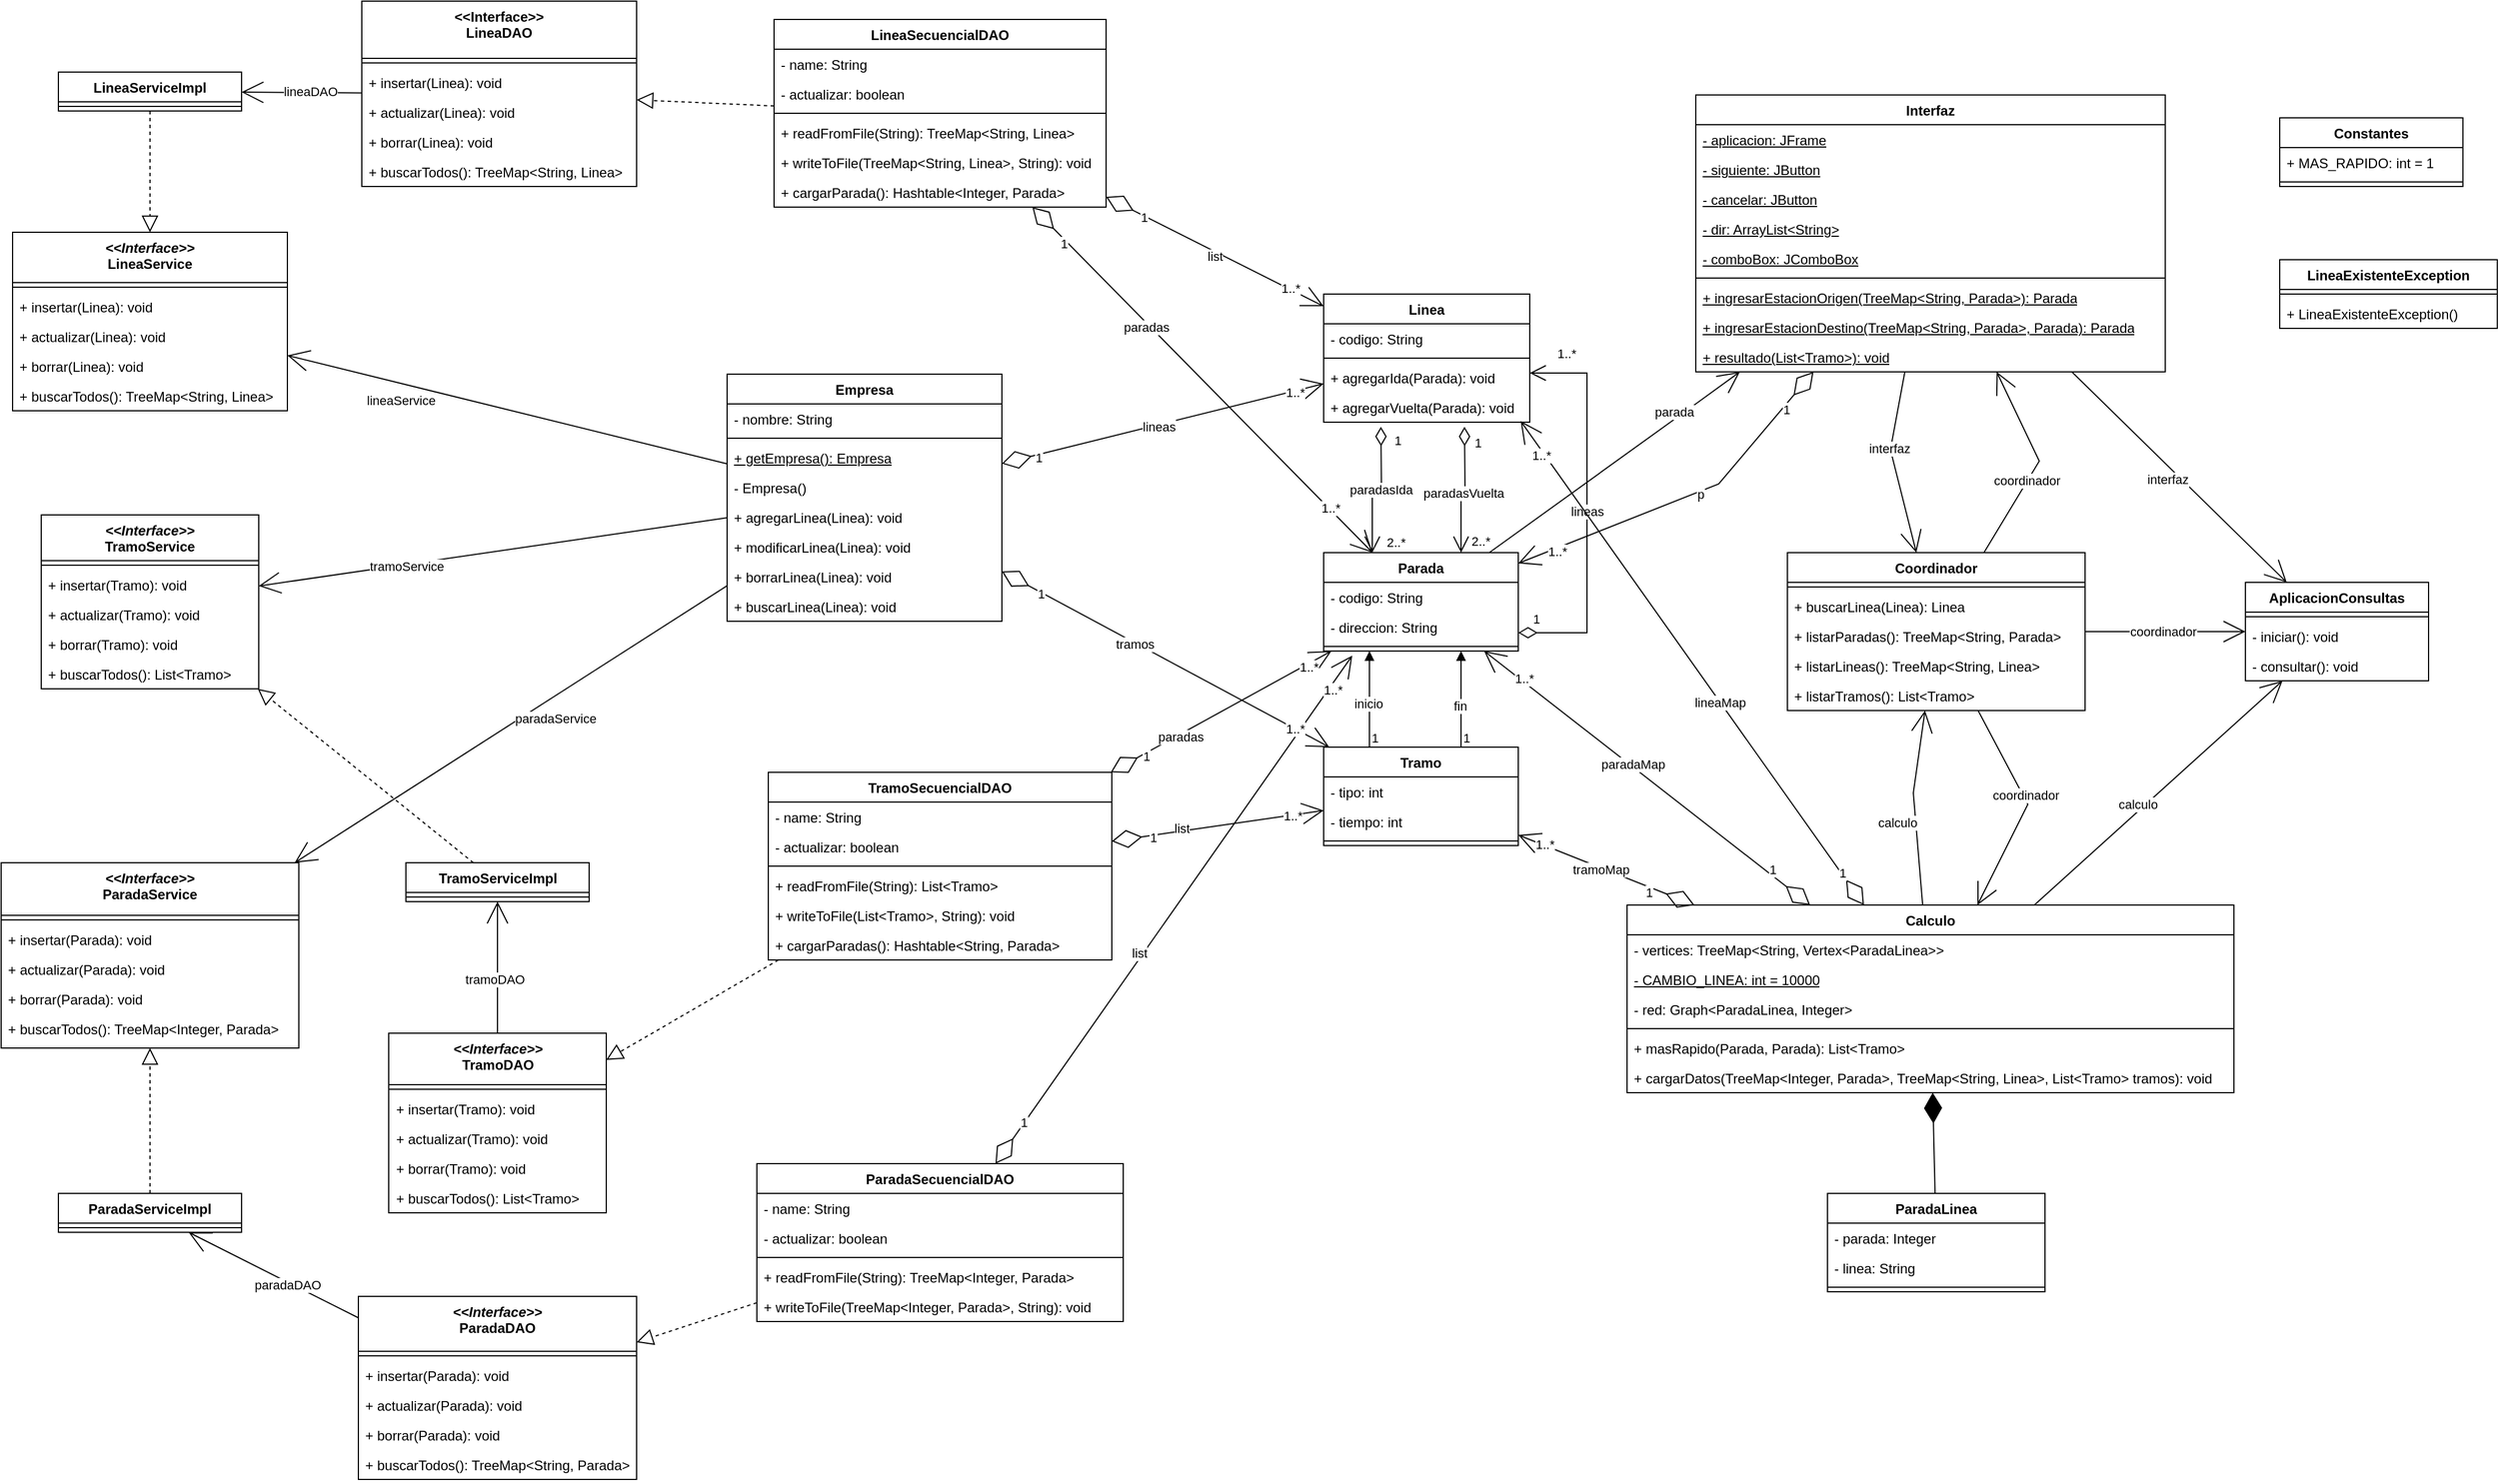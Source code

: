<mxfile version="21.6.8" type="device">
  <diagram id="C5RBs43oDa-KdzZeNtuy" name="Page-1">
    <mxGraphModel dx="1558" dy="2832" grid="1" gridSize="10" guides="1" tooltips="1" connect="1" arrows="1" fold="1" page="1" pageScale="1" pageWidth="827" pageHeight="1169" math="0" shadow="0">
      <root>
        <mxCell id="WIyWlLk6GJQsqaUBKTNV-0" />
        <mxCell id="WIyWlLk6GJQsqaUBKTNV-1" parent="WIyWlLk6GJQsqaUBKTNV-0" />
        <mxCell id="5aEsUxueCEZyj4OA-kOi-35" value="Calculo" style="swimlane;fontStyle=1;align=center;verticalAlign=top;childLayout=stackLayout;horizontal=1;startSize=26;horizontalStack=0;resizeParent=1;resizeParentMax=0;resizeLast=0;collapsible=1;marginBottom=0;whiteSpace=wrap;html=1;" parent="WIyWlLk6GJQsqaUBKTNV-1" vertex="1">
          <mxGeometry x="2440" y="588" width="530" height="164" as="geometry" />
        </mxCell>
        <mxCell id="5aEsUxueCEZyj4OA-kOi-39" value="- vertices: TreeMap&amp;lt;String, Vertex&amp;lt;ParadaLinea&amp;gt;&amp;gt;" style="text;strokeColor=none;fillColor=none;align=left;verticalAlign=top;spacingLeft=4;spacingRight=4;overflow=hidden;rotatable=0;points=[[0,0.5],[1,0.5]];portConstraint=eastwest;whiteSpace=wrap;html=1;" parent="5aEsUxueCEZyj4OA-kOi-35" vertex="1">
          <mxGeometry y="26" width="530" height="26" as="geometry" />
        </mxCell>
        <mxCell id="4AhaL08B8TaqqQoYRqnn-48" value="&lt;u&gt;-&amp;nbsp;CAMBIO_LINEA: int = 10000&lt;/u&gt;" style="text;strokeColor=none;fillColor=none;align=left;verticalAlign=top;spacingLeft=4;spacingRight=4;overflow=hidden;rotatable=0;points=[[0,0.5],[1,0.5]];portConstraint=eastwest;whiteSpace=wrap;html=1;" parent="5aEsUxueCEZyj4OA-kOi-35" vertex="1">
          <mxGeometry y="52" width="530" height="26" as="geometry" />
        </mxCell>
        <mxCell id="4AhaL08B8TaqqQoYRqnn-49" value="- red: Graph&amp;lt;ParadaLinea, Integer&amp;gt;" style="text;strokeColor=none;fillColor=none;align=left;verticalAlign=top;spacingLeft=4;spacingRight=4;overflow=hidden;rotatable=0;points=[[0,0.5],[1,0.5]];portConstraint=eastwest;whiteSpace=wrap;html=1;" parent="5aEsUxueCEZyj4OA-kOi-35" vertex="1">
          <mxGeometry y="78" width="530" height="26" as="geometry" />
        </mxCell>
        <mxCell id="5aEsUxueCEZyj4OA-kOi-37" value="" style="line;strokeWidth=1;fillColor=none;align=left;verticalAlign=middle;spacingTop=-1;spacingLeft=3;spacingRight=3;rotatable=0;labelPosition=right;points=[];portConstraint=eastwest;strokeColor=inherit;" parent="5aEsUxueCEZyj4OA-kOi-35" vertex="1">
          <mxGeometry y="104" width="530" height="8" as="geometry" />
        </mxCell>
        <mxCell id="5aEsUxueCEZyj4OA-kOi-38" value="+ masRapido(Parada, Parada): List&amp;lt;Tramo&amp;gt;" style="text;strokeColor=none;fillColor=none;align=left;verticalAlign=top;spacingLeft=4;spacingRight=4;overflow=hidden;rotatable=0;points=[[0,0.5],[1,0.5]];portConstraint=eastwest;whiteSpace=wrap;html=1;" parent="5aEsUxueCEZyj4OA-kOi-35" vertex="1">
          <mxGeometry y="112" width="530" height="26" as="geometry" />
        </mxCell>
        <mxCell id="cFbSNhtvID81yVxfwSZ4-1" value="+ cargarDatos(TreeMap&amp;lt;Integer, Parada&amp;gt;, TreeMap&amp;lt;String, Linea&amp;gt;, List&amp;lt;Tramo&amp;gt; tramos): void" style="text;strokeColor=none;fillColor=none;align=left;verticalAlign=top;spacingLeft=4;spacingRight=4;overflow=hidden;rotatable=0;points=[[0,0.5],[1,0.5]];portConstraint=eastwest;whiteSpace=wrap;html=1;" parent="5aEsUxueCEZyj4OA-kOi-35" vertex="1">
          <mxGeometry y="138" width="530" height="26" as="geometry" />
        </mxCell>
        <mxCell id="5aEsUxueCEZyj4OA-kOi-40" value="Interfaz" style="swimlane;fontStyle=1;align=center;verticalAlign=top;childLayout=stackLayout;horizontal=1;startSize=26;horizontalStack=0;resizeParent=1;resizeParentMax=0;resizeLast=0;collapsible=1;marginBottom=0;whiteSpace=wrap;html=1;" parent="WIyWlLk6GJQsqaUBKTNV-1" vertex="1">
          <mxGeometry x="2500" y="-120" width="410" height="242" as="geometry" />
        </mxCell>
        <mxCell id="5aEsUxueCEZyj4OA-kOi-41" value="&lt;u&gt;- aplicacion: JFrame&lt;/u&gt;" style="text;strokeColor=none;fillColor=none;align=left;verticalAlign=top;spacingLeft=4;spacingRight=4;overflow=hidden;rotatable=0;points=[[0,0.5],[1,0.5]];portConstraint=eastwest;whiteSpace=wrap;html=1;" parent="5aEsUxueCEZyj4OA-kOi-40" vertex="1">
          <mxGeometry y="26" width="410" height="26" as="geometry" />
        </mxCell>
        <mxCell id="5aEsUxueCEZyj4OA-kOi-44" value="&lt;u&gt;- siguiente: JButton&lt;/u&gt;" style="text;strokeColor=none;fillColor=none;align=left;verticalAlign=top;spacingLeft=4;spacingRight=4;overflow=hidden;rotatable=0;points=[[0,0.5],[1,0.5]];portConstraint=eastwest;whiteSpace=wrap;html=1;" parent="5aEsUxueCEZyj4OA-kOi-40" vertex="1">
          <mxGeometry y="52" width="410" height="26" as="geometry" />
        </mxCell>
        <mxCell id="5aEsUxueCEZyj4OA-kOi-45" value="&lt;u&gt;- cancelar: JButton&lt;/u&gt;" style="text;strokeColor=none;fillColor=none;align=left;verticalAlign=top;spacingLeft=4;spacingRight=4;overflow=hidden;rotatable=0;points=[[0,0.5],[1,0.5]];portConstraint=eastwest;whiteSpace=wrap;html=1;" parent="5aEsUxueCEZyj4OA-kOi-40" vertex="1">
          <mxGeometry y="78" width="410" height="26" as="geometry" />
        </mxCell>
        <mxCell id="5aEsUxueCEZyj4OA-kOi-46" value="&lt;u&gt;- dir: ArrayList&amp;lt;String&amp;gt;&lt;/u&gt;" style="text;strokeColor=none;fillColor=none;align=left;verticalAlign=top;spacingLeft=4;spacingRight=4;overflow=hidden;rotatable=0;points=[[0,0.5],[1,0.5]];portConstraint=eastwest;whiteSpace=wrap;html=1;" parent="5aEsUxueCEZyj4OA-kOi-40" vertex="1">
          <mxGeometry y="104" width="410" height="26" as="geometry" />
        </mxCell>
        <mxCell id="5aEsUxueCEZyj4OA-kOi-48" value="&lt;u&gt;- comboBox: JComboBox&lt;/u&gt;" style="text;strokeColor=none;fillColor=none;align=left;verticalAlign=top;spacingLeft=4;spacingRight=4;overflow=hidden;rotatable=0;points=[[0,0.5],[1,0.5]];portConstraint=eastwest;whiteSpace=wrap;html=1;" parent="5aEsUxueCEZyj4OA-kOi-40" vertex="1">
          <mxGeometry y="130" width="410" height="26" as="geometry" />
        </mxCell>
        <mxCell id="5aEsUxueCEZyj4OA-kOi-42" value="" style="line;strokeWidth=1;fillColor=none;align=left;verticalAlign=middle;spacingTop=-1;spacingLeft=3;spacingRight=3;rotatable=0;labelPosition=right;points=[];portConstraint=eastwest;strokeColor=inherit;" parent="5aEsUxueCEZyj4OA-kOi-40" vertex="1">
          <mxGeometry y="156" width="410" height="8" as="geometry" />
        </mxCell>
        <mxCell id="5aEsUxueCEZyj4OA-kOi-43" value="&lt;u&gt;+&amp;nbsp;ingresarEstacionOrigen(TreeMap&amp;lt;String, Parada&amp;gt;): Parada&lt;/u&gt;" style="text;strokeColor=none;fillColor=none;align=left;verticalAlign=top;spacingLeft=4;spacingRight=4;overflow=hidden;rotatable=0;points=[[0,0.5],[1,0.5]];portConstraint=eastwest;whiteSpace=wrap;html=1;" parent="5aEsUxueCEZyj4OA-kOi-40" vertex="1">
          <mxGeometry y="164" width="410" height="26" as="geometry" />
        </mxCell>
        <mxCell id="5aEsUxueCEZyj4OA-kOi-50" value="&lt;u&gt;+&amp;nbsp;ingresarEstacionDestino(TreeMap&amp;lt;String, Parada&amp;gt;, Parada): Parada&lt;/u&gt;" style="text;strokeColor=none;fillColor=none;align=left;verticalAlign=top;spacingLeft=4;spacingRight=4;overflow=hidden;rotatable=0;points=[[0,0.5],[1,0.5]];portConstraint=eastwest;whiteSpace=wrap;html=1;" parent="5aEsUxueCEZyj4OA-kOi-40" vertex="1">
          <mxGeometry y="190" width="410" height="26" as="geometry" />
        </mxCell>
        <mxCell id="5aEsUxueCEZyj4OA-kOi-51" value="&lt;u&gt;+&amp;nbsp;resultado(List&amp;lt;Tramo&amp;gt;): void&lt;/u&gt;" style="text;strokeColor=none;fillColor=none;align=left;verticalAlign=top;spacingLeft=4;spacingRight=4;overflow=hidden;rotatable=0;points=[[0,0.5],[1,0.5]];portConstraint=eastwest;whiteSpace=wrap;html=1;" parent="5aEsUxueCEZyj4OA-kOi-40" vertex="1">
          <mxGeometry y="216" width="410" height="26" as="geometry" />
        </mxCell>
        <mxCell id="5aEsUxueCEZyj4OA-kOi-64" value="Constantes" style="swimlane;fontStyle=1;align=center;verticalAlign=top;childLayout=stackLayout;horizontal=1;startSize=26;horizontalStack=0;resizeParent=1;resizeParentMax=0;resizeLast=0;collapsible=1;marginBottom=0;whiteSpace=wrap;html=1;" parent="WIyWlLk6GJQsqaUBKTNV-1" vertex="1">
          <mxGeometry x="3010" y="-100" width="160" height="60" as="geometry" />
        </mxCell>
        <mxCell id="5aEsUxueCEZyj4OA-kOi-65" value="+ MAS_RAPIDO: int = 1" style="text;strokeColor=none;fillColor=none;align=left;verticalAlign=top;spacingLeft=4;spacingRight=4;overflow=hidden;rotatable=0;points=[[0,0.5],[1,0.5]];portConstraint=eastwest;whiteSpace=wrap;html=1;" parent="5aEsUxueCEZyj4OA-kOi-64" vertex="1">
          <mxGeometry y="26" width="160" height="26" as="geometry" />
        </mxCell>
        <mxCell id="5aEsUxueCEZyj4OA-kOi-66" value="" style="line;strokeWidth=1;fillColor=none;align=left;verticalAlign=middle;spacingTop=-1;spacingLeft=3;spacingRight=3;rotatable=0;labelPosition=right;points=[];portConstraint=eastwest;strokeColor=inherit;" parent="5aEsUxueCEZyj4OA-kOi-64" vertex="1">
          <mxGeometry y="52" width="160" height="8" as="geometry" />
        </mxCell>
        <mxCell id="cFbSNhtvID81yVxfwSZ4-2" value="AplicacionConsultas" style="swimlane;fontStyle=1;align=center;verticalAlign=top;childLayout=stackLayout;horizontal=1;startSize=26;horizontalStack=0;resizeParent=1;resizeParentMax=0;resizeLast=0;collapsible=1;marginBottom=0;whiteSpace=wrap;html=1;" parent="WIyWlLk6GJQsqaUBKTNV-1" vertex="1">
          <mxGeometry x="2980" y="306" width="160" height="86" as="geometry" />
        </mxCell>
        <mxCell id="cFbSNhtvID81yVxfwSZ4-4" value="" style="line;strokeWidth=1;fillColor=none;align=left;verticalAlign=middle;spacingTop=-1;spacingLeft=3;spacingRight=3;rotatable=0;labelPosition=right;points=[];portConstraint=eastwest;strokeColor=inherit;" parent="cFbSNhtvID81yVxfwSZ4-2" vertex="1">
          <mxGeometry y="26" width="160" height="8" as="geometry" />
        </mxCell>
        <mxCell id="cFbSNhtvID81yVxfwSZ4-9" value="- iniciar(): void" style="text;strokeColor=none;fillColor=none;align=left;verticalAlign=top;spacingLeft=4;spacingRight=4;overflow=hidden;rotatable=0;points=[[0,0.5],[1,0.5]];portConstraint=eastwest;whiteSpace=wrap;html=1;" parent="cFbSNhtvID81yVxfwSZ4-2" vertex="1">
          <mxGeometry y="34" width="160" height="26" as="geometry" />
        </mxCell>
        <mxCell id="cFbSNhtvID81yVxfwSZ4-5" value="- consultar(): void" style="text;strokeColor=none;fillColor=none;align=left;verticalAlign=top;spacingLeft=4;spacingRight=4;overflow=hidden;rotatable=0;points=[[0,0.5],[1,0.5]];portConstraint=eastwest;whiteSpace=wrap;html=1;" parent="cFbSNhtvID81yVxfwSZ4-2" vertex="1">
          <mxGeometry y="60" width="160" height="26" as="geometry" />
        </mxCell>
        <mxCell id="cFbSNhtvID81yVxfwSZ4-10" value="Coordinador" style="swimlane;fontStyle=1;align=center;verticalAlign=top;childLayout=stackLayout;horizontal=1;startSize=26;horizontalStack=0;resizeParent=1;resizeParentMax=0;resizeLast=0;collapsible=1;marginBottom=0;whiteSpace=wrap;html=1;" parent="WIyWlLk6GJQsqaUBKTNV-1" vertex="1">
          <mxGeometry x="2580" y="280" width="260" height="138" as="geometry" />
        </mxCell>
        <mxCell id="cFbSNhtvID81yVxfwSZ4-12" value="" style="line;strokeWidth=1;fillColor=none;align=left;verticalAlign=middle;spacingTop=-1;spacingLeft=3;spacingRight=3;rotatable=0;labelPosition=right;points=[];portConstraint=eastwest;strokeColor=inherit;" parent="cFbSNhtvID81yVxfwSZ4-10" vertex="1">
          <mxGeometry y="26" width="260" height="8" as="geometry" />
        </mxCell>
        <mxCell id="cFbSNhtvID81yVxfwSZ4-13" value="+&amp;nbsp;buscarLinea(Linea): Linea" style="text;strokeColor=none;fillColor=none;align=left;verticalAlign=top;spacingLeft=4;spacingRight=4;overflow=hidden;rotatable=0;points=[[0,0.5],[1,0.5]];portConstraint=eastwest;whiteSpace=wrap;html=1;" parent="cFbSNhtvID81yVxfwSZ4-10" vertex="1">
          <mxGeometry y="34" width="260" height="26" as="geometry" />
        </mxCell>
        <mxCell id="cFbSNhtvID81yVxfwSZ4-15" value="+&amp;nbsp;listarParadas(): TreeMap&amp;lt;String, Parada&amp;gt;" style="text;strokeColor=none;fillColor=none;align=left;verticalAlign=top;spacingLeft=4;spacingRight=4;overflow=hidden;rotatable=0;points=[[0,0.5],[1,0.5]];portConstraint=eastwest;whiteSpace=wrap;html=1;" parent="cFbSNhtvID81yVxfwSZ4-10" vertex="1">
          <mxGeometry y="60" width="260" height="26" as="geometry" />
        </mxCell>
        <mxCell id="cFbSNhtvID81yVxfwSZ4-16" value="+ listarLineas(): TreeMap&amp;lt;String, Linea&amp;gt;" style="text;strokeColor=none;fillColor=none;align=left;verticalAlign=top;spacingLeft=4;spacingRight=4;overflow=hidden;rotatable=0;points=[[0,0.5],[1,0.5]];portConstraint=eastwest;whiteSpace=wrap;html=1;" parent="cFbSNhtvID81yVxfwSZ4-10" vertex="1">
          <mxGeometry y="86" width="260" height="26" as="geometry" />
        </mxCell>
        <mxCell id="cFbSNhtvID81yVxfwSZ4-17" value="+ listarTramos(): List&amp;lt;Tramo&amp;gt;" style="text;strokeColor=none;fillColor=none;align=left;verticalAlign=top;spacingLeft=4;spacingRight=4;overflow=hidden;rotatable=0;points=[[0,0.5],[1,0.5]];portConstraint=eastwest;whiteSpace=wrap;html=1;" parent="cFbSNhtvID81yVxfwSZ4-10" vertex="1">
          <mxGeometry y="112" width="260" height="26" as="geometry" />
        </mxCell>
        <mxCell id="4AhaL08B8TaqqQoYRqnn-0" value="&amp;lt;&amp;lt;Interface&amp;gt;&amp;gt;&lt;br&gt;LineaDAO" style="swimlane;fontStyle=1;align=center;verticalAlign=top;childLayout=stackLayout;horizontal=1;startSize=50;horizontalStack=0;resizeParent=1;resizeParentMax=0;resizeLast=0;collapsible=1;marginBottom=0;whiteSpace=wrap;html=1;" parent="WIyWlLk6GJQsqaUBKTNV-1" vertex="1">
          <mxGeometry x="1335" y="-202" width="240" height="162" as="geometry" />
        </mxCell>
        <mxCell id="4AhaL08B8TaqqQoYRqnn-2" value="" style="line;strokeWidth=1;fillColor=none;align=left;verticalAlign=middle;spacingTop=-1;spacingLeft=3;spacingRight=3;rotatable=0;labelPosition=right;points=[];portConstraint=eastwest;strokeColor=inherit;" parent="4AhaL08B8TaqqQoYRqnn-0" vertex="1">
          <mxGeometry y="50" width="240" height="8" as="geometry" />
        </mxCell>
        <mxCell id="4AhaL08B8TaqqQoYRqnn-3" value="+ insertar(Linea): void" style="text;strokeColor=none;fillColor=none;align=left;verticalAlign=top;spacingLeft=4;spacingRight=4;overflow=hidden;rotatable=0;points=[[0,0.5],[1,0.5]];portConstraint=eastwest;whiteSpace=wrap;html=1;" parent="4AhaL08B8TaqqQoYRqnn-0" vertex="1">
          <mxGeometry y="58" width="240" height="26" as="geometry" />
        </mxCell>
        <mxCell id="4AhaL08B8TaqqQoYRqnn-4" value="+ actualizar(Linea): void" style="text;strokeColor=none;fillColor=none;align=left;verticalAlign=top;spacingLeft=4;spacingRight=4;overflow=hidden;rotatable=0;points=[[0,0.5],[1,0.5]];portConstraint=eastwest;whiteSpace=wrap;html=1;" parent="4AhaL08B8TaqqQoYRqnn-0" vertex="1">
          <mxGeometry y="84" width="240" height="26" as="geometry" />
        </mxCell>
        <mxCell id="4AhaL08B8TaqqQoYRqnn-5" value="+ borrar(Linea): void" style="text;strokeColor=none;fillColor=none;align=left;verticalAlign=top;spacingLeft=4;spacingRight=4;overflow=hidden;rotatable=0;points=[[0,0.5],[1,0.5]];portConstraint=eastwest;whiteSpace=wrap;html=1;" parent="4AhaL08B8TaqqQoYRqnn-0" vertex="1">
          <mxGeometry y="110" width="240" height="26" as="geometry" />
        </mxCell>
        <mxCell id="4AhaL08B8TaqqQoYRqnn-6" value="+ buscarTodos(): TreeMap&amp;lt;String, Linea&amp;gt;" style="text;strokeColor=none;fillColor=none;align=left;verticalAlign=top;spacingLeft=4;spacingRight=4;overflow=hidden;rotatable=0;points=[[0,0.5],[1,0.5]];portConstraint=eastwest;whiteSpace=wrap;html=1;" parent="4AhaL08B8TaqqQoYRqnn-0" vertex="1">
          <mxGeometry y="136" width="240" height="26" as="geometry" />
        </mxCell>
        <mxCell id="4AhaL08B8TaqqQoYRqnn-7" value="&lt;i&gt;&amp;lt;&amp;lt;Interface&amp;gt;&amp;gt;&lt;/i&gt;&lt;br&gt;ParadaDAO" style="swimlane;fontStyle=1;align=center;verticalAlign=top;childLayout=stackLayout;horizontal=1;startSize=48;horizontalStack=0;resizeParent=1;resizeParentMax=0;resizeLast=0;collapsible=1;marginBottom=0;whiteSpace=wrap;html=1;" parent="WIyWlLk6GJQsqaUBKTNV-1" vertex="1">
          <mxGeometry x="1332" y="930" width="243" height="160" as="geometry" />
        </mxCell>
        <mxCell id="4AhaL08B8TaqqQoYRqnn-9" value="" style="line;strokeWidth=1;fillColor=none;align=left;verticalAlign=middle;spacingTop=-1;spacingLeft=3;spacingRight=3;rotatable=0;labelPosition=right;points=[];portConstraint=eastwest;strokeColor=inherit;" parent="4AhaL08B8TaqqQoYRqnn-7" vertex="1">
          <mxGeometry y="48" width="243" height="8" as="geometry" />
        </mxCell>
        <mxCell id="4AhaL08B8TaqqQoYRqnn-10" value="+ insertar(Parada): void" style="text;strokeColor=none;fillColor=none;align=left;verticalAlign=top;spacingLeft=4;spacingRight=4;overflow=hidden;rotatable=0;points=[[0,0.5],[1,0.5]];portConstraint=eastwest;whiteSpace=wrap;html=1;" parent="4AhaL08B8TaqqQoYRqnn-7" vertex="1">
          <mxGeometry y="56" width="243" height="26" as="geometry" />
        </mxCell>
        <mxCell id="4AhaL08B8TaqqQoYRqnn-11" value="+ actualizar(Parada): void" style="text;strokeColor=none;fillColor=none;align=left;verticalAlign=top;spacingLeft=4;spacingRight=4;overflow=hidden;rotatable=0;points=[[0,0.5],[1,0.5]];portConstraint=eastwest;whiteSpace=wrap;html=1;" parent="4AhaL08B8TaqqQoYRqnn-7" vertex="1">
          <mxGeometry y="82" width="243" height="26" as="geometry" />
        </mxCell>
        <mxCell id="4AhaL08B8TaqqQoYRqnn-12" value="+ borrar(Parada): void" style="text;strokeColor=none;fillColor=none;align=left;verticalAlign=top;spacingLeft=4;spacingRight=4;overflow=hidden;rotatable=0;points=[[0,0.5],[1,0.5]];portConstraint=eastwest;whiteSpace=wrap;html=1;" parent="4AhaL08B8TaqqQoYRqnn-7" vertex="1">
          <mxGeometry y="108" width="243" height="26" as="geometry" />
        </mxCell>
        <mxCell id="4AhaL08B8TaqqQoYRqnn-13" value="+ buscarTodos(): TreeMap&amp;lt;String, Parada&amp;gt;" style="text;strokeColor=none;fillColor=none;align=left;verticalAlign=top;spacingLeft=4;spacingRight=4;overflow=hidden;rotatable=0;points=[[0,0.5],[1,0.5]];portConstraint=eastwest;whiteSpace=wrap;html=1;" parent="4AhaL08B8TaqqQoYRqnn-7" vertex="1">
          <mxGeometry y="134" width="243" height="26" as="geometry" />
        </mxCell>
        <mxCell id="4AhaL08B8TaqqQoYRqnn-21" value="LineaSecuencialDAO" style="swimlane;fontStyle=1;align=center;verticalAlign=top;childLayout=stackLayout;horizontal=1;startSize=26;horizontalStack=0;resizeParent=1;resizeParentMax=0;resizeLast=0;collapsible=1;marginBottom=0;whiteSpace=wrap;html=1;" parent="WIyWlLk6GJQsqaUBKTNV-1" vertex="1">
          <mxGeometry x="1695" y="-186" width="290" height="164" as="geometry" />
        </mxCell>
        <mxCell id="4AhaL08B8TaqqQoYRqnn-25" value="- name: String" style="text;strokeColor=none;fillColor=none;align=left;verticalAlign=top;spacingLeft=4;spacingRight=4;overflow=hidden;rotatable=0;points=[[0,0.5],[1,0.5]];portConstraint=eastwest;whiteSpace=wrap;html=1;" parent="4AhaL08B8TaqqQoYRqnn-21" vertex="1">
          <mxGeometry y="26" width="290" height="26" as="geometry" />
        </mxCell>
        <mxCell id="4AhaL08B8TaqqQoYRqnn-27" value="- actualizar: boolean" style="text;strokeColor=none;fillColor=none;align=left;verticalAlign=top;spacingLeft=4;spacingRight=4;overflow=hidden;rotatable=0;points=[[0,0.5],[1,0.5]];portConstraint=eastwest;whiteSpace=wrap;html=1;" parent="4AhaL08B8TaqqQoYRqnn-21" vertex="1">
          <mxGeometry y="52" width="290" height="26" as="geometry" />
        </mxCell>
        <mxCell id="4AhaL08B8TaqqQoYRqnn-23" value="" style="line;strokeWidth=1;fillColor=none;align=left;verticalAlign=middle;spacingTop=-1;spacingLeft=3;spacingRight=3;rotatable=0;labelPosition=right;points=[];portConstraint=eastwest;strokeColor=inherit;" parent="4AhaL08B8TaqqQoYRqnn-21" vertex="1">
          <mxGeometry y="78" width="290" height="8" as="geometry" />
        </mxCell>
        <mxCell id="4AhaL08B8TaqqQoYRqnn-24" value="+&amp;nbsp;readFromFile(String): TreeMap&amp;lt;String, Linea&amp;gt;" style="text;strokeColor=none;fillColor=none;align=left;verticalAlign=top;spacingLeft=4;spacingRight=4;overflow=hidden;rotatable=0;points=[[0,0.5],[1,0.5]];portConstraint=eastwest;whiteSpace=wrap;html=1;" parent="4AhaL08B8TaqqQoYRqnn-21" vertex="1">
          <mxGeometry y="86" width="290" height="26" as="geometry" />
        </mxCell>
        <mxCell id="4AhaL08B8TaqqQoYRqnn-28" value="+&amp;nbsp;writeToFile(TreeMap&amp;lt;String, Linea&amp;gt;, String): void" style="text;strokeColor=none;fillColor=none;align=left;verticalAlign=top;spacingLeft=4;spacingRight=4;overflow=hidden;rotatable=0;points=[[0,0.5],[1,0.5]];portConstraint=eastwest;whiteSpace=wrap;html=1;" parent="4AhaL08B8TaqqQoYRqnn-21" vertex="1">
          <mxGeometry y="112" width="290" height="26" as="geometry" />
        </mxCell>
        <mxCell id="4AhaL08B8TaqqQoYRqnn-29" value="+&amp;nbsp;cargarParada(): Hashtable&amp;lt;Integer, Parada&amp;gt;" style="text;strokeColor=none;fillColor=none;align=left;verticalAlign=top;spacingLeft=4;spacingRight=4;overflow=hidden;rotatable=0;points=[[0,0.5],[1,0.5]];portConstraint=eastwest;whiteSpace=wrap;html=1;" parent="4AhaL08B8TaqqQoYRqnn-21" vertex="1">
          <mxGeometry y="138" width="290" height="26" as="geometry" />
        </mxCell>
        <mxCell id="4AhaL08B8TaqqQoYRqnn-30" value="ParadaSecuencialDAO" style="swimlane;fontStyle=1;align=center;verticalAlign=top;childLayout=stackLayout;horizontal=1;startSize=26;horizontalStack=0;resizeParent=1;resizeParentMax=0;resizeLast=0;collapsible=1;marginBottom=0;whiteSpace=wrap;html=1;" parent="WIyWlLk6GJQsqaUBKTNV-1" vertex="1">
          <mxGeometry x="1680" y="814" width="320" height="138" as="geometry" />
        </mxCell>
        <mxCell id="4AhaL08B8TaqqQoYRqnn-34" value="- name: String" style="text;strokeColor=none;fillColor=none;align=left;verticalAlign=top;spacingLeft=4;spacingRight=4;overflow=hidden;rotatable=0;points=[[0,0.5],[1,0.5]];portConstraint=eastwest;whiteSpace=wrap;html=1;" parent="4AhaL08B8TaqqQoYRqnn-30" vertex="1">
          <mxGeometry y="26" width="320" height="26" as="geometry" />
        </mxCell>
        <mxCell id="4AhaL08B8TaqqQoYRqnn-35" value="- actualizar: boolean" style="text;strokeColor=none;fillColor=none;align=left;verticalAlign=top;spacingLeft=4;spacingRight=4;overflow=hidden;rotatable=0;points=[[0,0.5],[1,0.5]];portConstraint=eastwest;whiteSpace=wrap;html=1;" parent="4AhaL08B8TaqqQoYRqnn-30" vertex="1">
          <mxGeometry y="52" width="320" height="26" as="geometry" />
        </mxCell>
        <mxCell id="4AhaL08B8TaqqQoYRqnn-32" value="" style="line;strokeWidth=1;fillColor=none;align=left;verticalAlign=middle;spacingTop=-1;spacingLeft=3;spacingRight=3;rotatable=0;labelPosition=right;points=[];portConstraint=eastwest;strokeColor=inherit;" parent="4AhaL08B8TaqqQoYRqnn-30" vertex="1">
          <mxGeometry y="78" width="320" height="8" as="geometry" />
        </mxCell>
        <mxCell id="4AhaL08B8TaqqQoYRqnn-33" value="+&amp;nbsp;readFromFile(String): TreeMap&amp;lt;Integer, Parada&amp;gt;" style="text;strokeColor=none;fillColor=none;align=left;verticalAlign=top;spacingLeft=4;spacingRight=4;overflow=hidden;rotatable=0;points=[[0,0.5],[1,0.5]];portConstraint=eastwest;whiteSpace=wrap;html=1;" parent="4AhaL08B8TaqqQoYRqnn-30" vertex="1">
          <mxGeometry y="86" width="320" height="26" as="geometry" />
        </mxCell>
        <mxCell id="4AhaL08B8TaqqQoYRqnn-36" value="+&amp;nbsp;writeToFile(TreeMap&amp;lt;Integer, Parada&amp;gt;, String): void" style="text;strokeColor=none;fillColor=none;align=left;verticalAlign=top;spacingLeft=4;spacingRight=4;overflow=hidden;rotatable=0;points=[[0,0.5],[1,0.5]];portConstraint=eastwest;whiteSpace=wrap;html=1;" parent="4AhaL08B8TaqqQoYRqnn-30" vertex="1">
          <mxGeometry y="112" width="320" height="26" as="geometry" />
        </mxCell>
        <mxCell id="4AhaL08B8TaqqQoYRqnn-38" value="TramoSecuencialDAO" style="swimlane;fontStyle=1;align=center;verticalAlign=top;childLayout=stackLayout;horizontal=1;startSize=26;horizontalStack=0;resizeParent=1;resizeParentMax=0;resizeLast=0;collapsible=1;marginBottom=0;whiteSpace=wrap;html=1;" parent="WIyWlLk6GJQsqaUBKTNV-1" vertex="1">
          <mxGeometry x="1690" y="472" width="300" height="164" as="geometry" />
        </mxCell>
        <mxCell id="4AhaL08B8TaqqQoYRqnn-42" value="- name: String" style="text;strokeColor=none;fillColor=none;align=left;verticalAlign=top;spacingLeft=4;spacingRight=4;overflow=hidden;rotatable=0;points=[[0,0.5],[1,0.5]];portConstraint=eastwest;whiteSpace=wrap;html=1;" parent="4AhaL08B8TaqqQoYRqnn-38" vertex="1">
          <mxGeometry y="26" width="300" height="26" as="geometry" />
        </mxCell>
        <mxCell id="4AhaL08B8TaqqQoYRqnn-44" value="- actualizar: boolean" style="text;strokeColor=none;fillColor=none;align=left;verticalAlign=top;spacingLeft=4;spacingRight=4;overflow=hidden;rotatable=0;points=[[0,0.5],[1,0.5]];portConstraint=eastwest;whiteSpace=wrap;html=1;" parent="4AhaL08B8TaqqQoYRqnn-38" vertex="1">
          <mxGeometry y="52" width="300" height="26" as="geometry" />
        </mxCell>
        <mxCell id="4AhaL08B8TaqqQoYRqnn-40" value="" style="line;strokeWidth=1;fillColor=none;align=left;verticalAlign=middle;spacingTop=-1;spacingLeft=3;spacingRight=3;rotatable=0;labelPosition=right;points=[];portConstraint=eastwest;strokeColor=inherit;" parent="4AhaL08B8TaqqQoYRqnn-38" vertex="1">
          <mxGeometry y="78" width="300" height="8" as="geometry" />
        </mxCell>
        <mxCell id="4AhaL08B8TaqqQoYRqnn-41" value="+&amp;nbsp;readFromFile(String): List&amp;lt;Tramo&amp;gt;" style="text;strokeColor=none;fillColor=none;align=left;verticalAlign=top;spacingLeft=4;spacingRight=4;overflow=hidden;rotatable=0;points=[[0,0.5],[1,0.5]];portConstraint=eastwest;whiteSpace=wrap;html=1;" parent="4AhaL08B8TaqqQoYRqnn-38" vertex="1">
          <mxGeometry y="86" width="300" height="26" as="geometry" />
        </mxCell>
        <mxCell id="4AhaL08B8TaqqQoYRqnn-46" value="+&amp;nbsp;writeToFile(List&amp;lt;Tramo&amp;gt;, String): void" style="text;strokeColor=none;fillColor=none;align=left;verticalAlign=top;spacingLeft=4;spacingRight=4;overflow=hidden;rotatable=0;points=[[0,0.5],[1,0.5]];portConstraint=eastwest;whiteSpace=wrap;html=1;" parent="4AhaL08B8TaqqQoYRqnn-38" vertex="1">
          <mxGeometry y="112" width="300" height="26" as="geometry" />
        </mxCell>
        <mxCell id="4AhaL08B8TaqqQoYRqnn-47" value="+&amp;nbsp;cargarParadas(): Hashtable&amp;lt;String, Parada&amp;gt;" style="text;strokeColor=none;fillColor=none;align=left;verticalAlign=top;spacingLeft=4;spacingRight=4;overflow=hidden;rotatable=0;points=[[0,0.5],[1,0.5]];portConstraint=eastwest;whiteSpace=wrap;html=1;" parent="4AhaL08B8TaqqQoYRqnn-38" vertex="1">
          <mxGeometry y="138" width="300" height="26" as="geometry" />
        </mxCell>
        <mxCell id="4AhaL08B8TaqqQoYRqnn-58" value="" style="endArrow=diamondThin;endFill=1;endSize=24;html=1;rounded=0;" parent="WIyWlLk6GJQsqaUBKTNV-1" source="4AhaL08B8TaqqQoYRqnn-53" target="5aEsUxueCEZyj4OA-kOi-35" edge="1">
          <mxGeometry width="160" relative="1" as="geometry">
            <mxPoint x="3310" y="1237" as="sourcePoint" />
            <mxPoint x="3470" y="1237" as="targetPoint" />
          </mxGeometry>
        </mxCell>
        <mxCell id="4AhaL08B8TaqqQoYRqnn-59" value="Empresa" style="swimlane;fontStyle=1;align=center;verticalAlign=top;childLayout=stackLayout;horizontal=1;startSize=26;horizontalStack=0;resizeParent=1;resizeParentMax=0;resizeLast=0;collapsible=1;marginBottom=0;whiteSpace=wrap;html=1;" parent="WIyWlLk6GJQsqaUBKTNV-1" vertex="1">
          <mxGeometry x="1654" y="124" width="240" height="216" as="geometry" />
        </mxCell>
        <mxCell id="4AhaL08B8TaqqQoYRqnn-60" value="- nombre: String" style="text;strokeColor=none;fillColor=none;align=left;verticalAlign=top;spacingLeft=4;spacingRight=4;overflow=hidden;rotatable=0;points=[[0,0.5],[1,0.5]];portConstraint=eastwest;whiteSpace=wrap;html=1;" parent="4AhaL08B8TaqqQoYRqnn-59" vertex="1">
          <mxGeometry y="26" width="240" height="26" as="geometry" />
        </mxCell>
        <mxCell id="4AhaL08B8TaqqQoYRqnn-61" value="" style="line;strokeWidth=1;fillColor=none;align=left;verticalAlign=middle;spacingTop=-1;spacingLeft=3;spacingRight=3;rotatable=0;labelPosition=right;points=[];portConstraint=eastwest;strokeColor=inherit;" parent="4AhaL08B8TaqqQoYRqnn-59" vertex="1">
          <mxGeometry y="52" width="240" height="8" as="geometry" />
        </mxCell>
        <mxCell id="4AhaL08B8TaqqQoYRqnn-72" value="&lt;u&gt;+&amp;nbsp;getEmpresa(): Empresa&lt;/u&gt;" style="text;strokeColor=none;fillColor=none;align=left;verticalAlign=top;spacingLeft=4;spacingRight=4;overflow=hidden;rotatable=0;points=[[0,0.5],[1,0.5]];portConstraint=eastwest;whiteSpace=wrap;html=1;" parent="4AhaL08B8TaqqQoYRqnn-59" vertex="1">
          <mxGeometry y="60" width="240" height="26" as="geometry" />
        </mxCell>
        <mxCell id="4AhaL08B8TaqqQoYRqnn-62" value="- Empresa()" style="text;strokeColor=none;fillColor=none;align=left;verticalAlign=top;spacingLeft=4;spacingRight=4;overflow=hidden;rotatable=0;points=[[0,0.5],[1,0.5]];portConstraint=eastwest;whiteSpace=wrap;html=1;" parent="4AhaL08B8TaqqQoYRqnn-59" vertex="1">
          <mxGeometry y="86" width="240" height="26" as="geometry" />
        </mxCell>
        <mxCell id="4AhaL08B8TaqqQoYRqnn-68" value="+ agregarLinea(Linea): void" style="text;strokeColor=none;fillColor=none;align=left;verticalAlign=top;spacingLeft=4;spacingRight=4;overflow=hidden;rotatable=0;points=[[0,0.5],[1,0.5]];portConstraint=eastwest;whiteSpace=wrap;html=1;" parent="4AhaL08B8TaqqQoYRqnn-59" vertex="1">
          <mxGeometry y="112" width="240" height="26" as="geometry" />
        </mxCell>
        <mxCell id="4AhaL08B8TaqqQoYRqnn-69" value="+ modificarLinea(Linea): void" style="text;strokeColor=none;fillColor=none;align=left;verticalAlign=top;spacingLeft=4;spacingRight=4;overflow=hidden;rotatable=0;points=[[0,0.5],[1,0.5]];portConstraint=eastwest;whiteSpace=wrap;html=1;" parent="4AhaL08B8TaqqQoYRqnn-59" vertex="1">
          <mxGeometry y="138" width="240" height="26" as="geometry" />
        </mxCell>
        <mxCell id="4AhaL08B8TaqqQoYRqnn-70" value="+ borrarLinea(Linea): void" style="text;strokeColor=none;fillColor=none;align=left;verticalAlign=top;spacingLeft=4;spacingRight=4;overflow=hidden;rotatable=0;points=[[0,0.5],[1,0.5]];portConstraint=eastwest;whiteSpace=wrap;html=1;" parent="4AhaL08B8TaqqQoYRqnn-59" vertex="1">
          <mxGeometry y="164" width="240" height="26" as="geometry" />
        </mxCell>
        <mxCell id="4AhaL08B8TaqqQoYRqnn-71" value="+ buscarLinea(Linea): void" style="text;strokeColor=none;fillColor=none;align=left;verticalAlign=top;spacingLeft=4;spacingRight=4;overflow=hidden;rotatable=0;points=[[0,0.5],[1,0.5]];portConstraint=eastwest;whiteSpace=wrap;html=1;" parent="4AhaL08B8TaqqQoYRqnn-59" vertex="1">
          <mxGeometry y="190" width="240" height="26" as="geometry" />
        </mxCell>
        <mxCell id="4AhaL08B8TaqqQoYRqnn-53" value="ParadaLinea" style="swimlane;fontStyle=1;align=center;verticalAlign=top;childLayout=stackLayout;horizontal=1;startSize=26;horizontalStack=0;resizeParent=1;resizeParentMax=0;resizeLast=0;collapsible=1;marginBottom=0;whiteSpace=wrap;html=1;" parent="WIyWlLk6GJQsqaUBKTNV-1" vertex="1">
          <mxGeometry x="2615" y="840" width="190" height="86" as="geometry" />
        </mxCell>
        <mxCell id="4AhaL08B8TaqqQoYRqnn-54" value="- parada: Integer" style="text;strokeColor=none;fillColor=none;align=left;verticalAlign=top;spacingLeft=4;spacingRight=4;overflow=hidden;rotatable=0;points=[[0,0.5],[1,0.5]];portConstraint=eastwest;whiteSpace=wrap;html=1;" parent="4AhaL08B8TaqqQoYRqnn-53" vertex="1">
          <mxGeometry y="26" width="190" height="26" as="geometry" />
        </mxCell>
        <mxCell id="4AhaL08B8TaqqQoYRqnn-57" value="- linea: String" style="text;strokeColor=none;fillColor=none;align=left;verticalAlign=top;spacingLeft=4;spacingRight=4;overflow=hidden;rotatable=0;points=[[0,0.5],[1,0.5]];portConstraint=eastwest;whiteSpace=wrap;html=1;" parent="4AhaL08B8TaqqQoYRqnn-53" vertex="1">
          <mxGeometry y="52" width="190" height="26" as="geometry" />
        </mxCell>
        <mxCell id="4AhaL08B8TaqqQoYRqnn-55" value="" style="line;strokeWidth=1;fillColor=none;align=left;verticalAlign=middle;spacingTop=-1;spacingLeft=3;spacingRight=3;rotatable=0;labelPosition=right;points=[];portConstraint=eastwest;strokeColor=inherit;" parent="4AhaL08B8TaqqQoYRqnn-53" vertex="1">
          <mxGeometry y="78" width="190" height="8" as="geometry" />
        </mxCell>
        <mxCell id="4AhaL08B8TaqqQoYRqnn-82" value="&lt;i&gt;&amp;lt;&amp;lt;Interface&amp;gt;&amp;gt;&lt;/i&gt;&lt;br&gt;LineaService" style="swimlane;fontStyle=1;align=center;verticalAlign=top;childLayout=stackLayout;horizontal=1;startSize=44;horizontalStack=0;resizeParent=1;resizeParentMax=0;resizeLast=0;collapsible=1;marginBottom=0;whiteSpace=wrap;html=1;" parent="WIyWlLk6GJQsqaUBKTNV-1" vertex="1">
          <mxGeometry x="1030" width="240" height="156" as="geometry" />
        </mxCell>
        <mxCell id="4AhaL08B8TaqqQoYRqnn-84" value="" style="line;strokeWidth=1;fillColor=none;align=left;verticalAlign=middle;spacingTop=-1;spacingLeft=3;spacingRight=3;rotatable=0;labelPosition=right;points=[];portConstraint=eastwest;strokeColor=inherit;" parent="4AhaL08B8TaqqQoYRqnn-82" vertex="1">
          <mxGeometry y="44" width="240" height="8" as="geometry" />
        </mxCell>
        <mxCell id="4AhaL08B8TaqqQoYRqnn-85" value="+&amp;nbsp;insertar(Linea): void" style="text;strokeColor=none;fillColor=none;align=left;verticalAlign=top;spacingLeft=4;spacingRight=4;overflow=hidden;rotatable=0;points=[[0,0.5],[1,0.5]];portConstraint=eastwest;whiteSpace=wrap;html=1;" parent="4AhaL08B8TaqqQoYRqnn-82" vertex="1">
          <mxGeometry y="52" width="240" height="26" as="geometry" />
        </mxCell>
        <mxCell id="4AhaL08B8TaqqQoYRqnn-86" value="+ actualizar(Linea): void" style="text;strokeColor=none;fillColor=none;align=left;verticalAlign=top;spacingLeft=4;spacingRight=4;overflow=hidden;rotatable=0;points=[[0,0.5],[1,0.5]];portConstraint=eastwest;whiteSpace=wrap;html=1;" parent="4AhaL08B8TaqqQoYRqnn-82" vertex="1">
          <mxGeometry y="78" width="240" height="26" as="geometry" />
        </mxCell>
        <mxCell id="4AhaL08B8TaqqQoYRqnn-87" value="+ borrar(Linea): void" style="text;strokeColor=none;fillColor=none;align=left;verticalAlign=top;spacingLeft=4;spacingRight=4;overflow=hidden;rotatable=0;points=[[0,0.5],[1,0.5]];portConstraint=eastwest;whiteSpace=wrap;html=1;" parent="4AhaL08B8TaqqQoYRqnn-82" vertex="1">
          <mxGeometry y="104" width="240" height="26" as="geometry" />
        </mxCell>
        <mxCell id="4AhaL08B8TaqqQoYRqnn-88" value="+&amp;nbsp;buscarTodos(): TreeMap&amp;lt;String, Linea&amp;gt;" style="text;strokeColor=none;fillColor=none;align=left;verticalAlign=top;spacingLeft=4;spacingRight=4;overflow=hidden;rotatable=0;points=[[0,0.5],[1,0.5]];portConstraint=eastwest;whiteSpace=wrap;html=1;" parent="4AhaL08B8TaqqQoYRqnn-82" vertex="1">
          <mxGeometry y="130" width="240" height="26" as="geometry" />
        </mxCell>
        <mxCell id="4AhaL08B8TaqqQoYRqnn-89" value="LineaServiceImpl" style="swimlane;fontStyle=1;align=center;verticalAlign=top;childLayout=stackLayout;horizontal=1;startSize=26;horizontalStack=0;resizeParent=1;resizeParentMax=0;resizeLast=0;collapsible=1;marginBottom=0;whiteSpace=wrap;html=1;" parent="WIyWlLk6GJQsqaUBKTNV-1" vertex="1">
          <mxGeometry x="1070" y="-140" width="160" height="34" as="geometry" />
        </mxCell>
        <mxCell id="4AhaL08B8TaqqQoYRqnn-91" value="" style="line;strokeWidth=1;fillColor=none;align=left;verticalAlign=middle;spacingTop=-1;spacingLeft=3;spacingRight=3;rotatable=0;labelPosition=right;points=[];portConstraint=eastwest;strokeColor=inherit;" parent="4AhaL08B8TaqqQoYRqnn-89" vertex="1">
          <mxGeometry y="26" width="160" height="8" as="geometry" />
        </mxCell>
        <mxCell id="4AhaL08B8TaqqQoYRqnn-93" value="&lt;i&gt;&amp;lt;&amp;lt;Interface&amp;gt;&amp;gt;&lt;/i&gt;&lt;br&gt;ParadaService" style="swimlane;fontStyle=1;align=center;verticalAlign=top;childLayout=stackLayout;horizontal=1;startSize=46;horizontalStack=0;resizeParent=1;resizeParentMax=0;resizeLast=0;collapsible=1;marginBottom=0;whiteSpace=wrap;html=1;" parent="WIyWlLk6GJQsqaUBKTNV-1" vertex="1">
          <mxGeometry x="1020" y="551" width="260" height="162" as="geometry" />
        </mxCell>
        <mxCell id="4AhaL08B8TaqqQoYRqnn-95" value="" style="line;strokeWidth=1;fillColor=none;align=left;verticalAlign=middle;spacingTop=-1;spacingLeft=3;spacingRight=3;rotatable=0;labelPosition=right;points=[];portConstraint=eastwest;strokeColor=inherit;" parent="4AhaL08B8TaqqQoYRqnn-93" vertex="1">
          <mxGeometry y="46" width="260" height="8" as="geometry" />
        </mxCell>
        <mxCell id="4AhaL08B8TaqqQoYRqnn-96" value="+ insertar(Parada): void" style="text;strokeColor=none;fillColor=none;align=left;verticalAlign=top;spacingLeft=4;spacingRight=4;overflow=hidden;rotatable=0;points=[[0,0.5],[1,0.5]];portConstraint=eastwest;whiteSpace=wrap;html=1;" parent="4AhaL08B8TaqqQoYRqnn-93" vertex="1">
          <mxGeometry y="54" width="260" height="26" as="geometry" />
        </mxCell>
        <mxCell id="4AhaL08B8TaqqQoYRqnn-97" value="+ actualizar(Parada): void" style="text;strokeColor=none;fillColor=none;align=left;verticalAlign=top;spacingLeft=4;spacingRight=4;overflow=hidden;rotatable=0;points=[[0,0.5],[1,0.5]];portConstraint=eastwest;whiteSpace=wrap;html=1;" parent="4AhaL08B8TaqqQoYRqnn-93" vertex="1">
          <mxGeometry y="80" width="260" height="26" as="geometry" />
        </mxCell>
        <mxCell id="4AhaL08B8TaqqQoYRqnn-98" value="+ borrar(Parada): void" style="text;strokeColor=none;fillColor=none;align=left;verticalAlign=top;spacingLeft=4;spacingRight=4;overflow=hidden;rotatable=0;points=[[0,0.5],[1,0.5]];portConstraint=eastwest;whiteSpace=wrap;html=1;" parent="4AhaL08B8TaqqQoYRqnn-93" vertex="1">
          <mxGeometry y="106" width="260" height="26" as="geometry" />
        </mxCell>
        <mxCell id="4AhaL08B8TaqqQoYRqnn-99" value="+ buscarTodos(): TreeMap&amp;lt;Integer, Parada&amp;gt;" style="text;strokeColor=none;fillColor=none;align=left;verticalAlign=top;spacingLeft=4;spacingRight=4;overflow=hidden;rotatable=0;points=[[0,0.5],[1,0.5]];portConstraint=eastwest;whiteSpace=wrap;html=1;" parent="4AhaL08B8TaqqQoYRqnn-93" vertex="1">
          <mxGeometry y="132" width="260" height="30" as="geometry" />
        </mxCell>
        <mxCell id="4AhaL08B8TaqqQoYRqnn-100" value="ParadaServiceImpl" style="swimlane;fontStyle=1;align=center;verticalAlign=top;childLayout=stackLayout;horizontal=1;startSize=26;horizontalStack=0;resizeParent=1;resizeParentMax=0;resizeLast=0;collapsible=1;marginBottom=0;whiteSpace=wrap;html=1;" parent="WIyWlLk6GJQsqaUBKTNV-1" vertex="1">
          <mxGeometry x="1070" y="840" width="160" height="34" as="geometry" />
        </mxCell>
        <mxCell id="4AhaL08B8TaqqQoYRqnn-102" value="" style="line;strokeWidth=1;fillColor=none;align=left;verticalAlign=middle;spacingTop=-1;spacingLeft=3;spacingRight=3;rotatable=0;labelPosition=right;points=[];portConstraint=eastwest;strokeColor=inherit;" parent="4AhaL08B8TaqqQoYRqnn-100" vertex="1">
          <mxGeometry y="26" width="160" height="8" as="geometry" />
        </mxCell>
        <mxCell id="4AhaL08B8TaqqQoYRqnn-104" value="&lt;i&gt;&amp;lt;&amp;lt;Interface&amp;gt;&amp;gt;&lt;/i&gt;&lt;br&gt;TramoService" style="swimlane;fontStyle=1;align=center;verticalAlign=top;childLayout=stackLayout;horizontal=1;startSize=40;horizontalStack=0;resizeParent=1;resizeParentMax=0;resizeLast=0;collapsible=1;marginBottom=0;whiteSpace=wrap;html=1;" parent="WIyWlLk6GJQsqaUBKTNV-1" vertex="1">
          <mxGeometry x="1055" y="247" width="190" height="152" as="geometry" />
        </mxCell>
        <mxCell id="4AhaL08B8TaqqQoYRqnn-106" value="" style="line;strokeWidth=1;fillColor=none;align=left;verticalAlign=middle;spacingTop=-1;spacingLeft=3;spacingRight=3;rotatable=0;labelPosition=right;points=[];portConstraint=eastwest;strokeColor=inherit;" parent="4AhaL08B8TaqqQoYRqnn-104" vertex="1">
          <mxGeometry y="40" width="190" height="8" as="geometry" />
        </mxCell>
        <mxCell id="4AhaL08B8TaqqQoYRqnn-107" value="+ insertar(Tramo): void" style="text;strokeColor=none;fillColor=none;align=left;verticalAlign=top;spacingLeft=4;spacingRight=4;overflow=hidden;rotatable=0;points=[[0,0.5],[1,0.5]];portConstraint=eastwest;whiteSpace=wrap;html=1;" parent="4AhaL08B8TaqqQoYRqnn-104" vertex="1">
          <mxGeometry y="48" width="190" height="26" as="geometry" />
        </mxCell>
        <mxCell id="4AhaL08B8TaqqQoYRqnn-108" value="+ actualizar(Tramo): void" style="text;strokeColor=none;fillColor=none;align=left;verticalAlign=top;spacingLeft=4;spacingRight=4;overflow=hidden;rotatable=0;points=[[0,0.5],[1,0.5]];portConstraint=eastwest;whiteSpace=wrap;html=1;" parent="4AhaL08B8TaqqQoYRqnn-104" vertex="1">
          <mxGeometry y="74" width="190" height="26" as="geometry" />
        </mxCell>
        <mxCell id="4AhaL08B8TaqqQoYRqnn-109" value="+ borrar(Tramo): void" style="text;strokeColor=none;fillColor=none;align=left;verticalAlign=top;spacingLeft=4;spacingRight=4;overflow=hidden;rotatable=0;points=[[0,0.5],[1,0.5]];portConstraint=eastwest;whiteSpace=wrap;html=1;" parent="4AhaL08B8TaqqQoYRqnn-104" vertex="1">
          <mxGeometry y="100" width="190" height="26" as="geometry" />
        </mxCell>
        <mxCell id="4AhaL08B8TaqqQoYRqnn-110" value="+&amp;nbsp;buscarTodos(): List&amp;lt;Tramo&amp;gt;" style="text;strokeColor=none;fillColor=none;align=left;verticalAlign=top;spacingLeft=4;spacingRight=4;overflow=hidden;rotatable=0;points=[[0,0.5],[1,0.5]];portConstraint=eastwest;whiteSpace=wrap;html=1;" parent="4AhaL08B8TaqqQoYRqnn-104" vertex="1">
          <mxGeometry y="126" width="190" height="26" as="geometry" />
        </mxCell>
        <mxCell id="4AhaL08B8TaqqQoYRqnn-111" value="TramoServiceImpl" style="swimlane;fontStyle=1;align=center;verticalAlign=top;childLayout=stackLayout;horizontal=1;startSize=26;horizontalStack=0;resizeParent=1;resizeParentMax=0;resizeLast=0;collapsible=1;marginBottom=0;whiteSpace=wrap;html=1;" parent="WIyWlLk6GJQsqaUBKTNV-1" vertex="1">
          <mxGeometry x="1373.5" y="551" width="160" height="34" as="geometry" />
        </mxCell>
        <mxCell id="4AhaL08B8TaqqQoYRqnn-113" value="" style="line;strokeWidth=1;fillColor=none;align=left;verticalAlign=middle;spacingTop=-1;spacingLeft=3;spacingRight=3;rotatable=0;labelPosition=right;points=[];portConstraint=eastwest;strokeColor=inherit;" parent="4AhaL08B8TaqqQoYRqnn-111" vertex="1">
          <mxGeometry y="26" width="160" height="8" as="geometry" />
        </mxCell>
        <mxCell id="4AhaL08B8TaqqQoYRqnn-115" value="" style="endArrow=block;dashed=1;endFill=0;endSize=12;html=1;rounded=0;" parent="WIyWlLk6GJQsqaUBKTNV-1" source="4AhaL08B8TaqqQoYRqnn-111" target="4AhaL08B8TaqqQoYRqnn-104" edge="1">
          <mxGeometry width="160" relative="1" as="geometry">
            <mxPoint x="1450" y="1200" as="sourcePoint" />
            <mxPoint x="1610" y="1200" as="targetPoint" />
          </mxGeometry>
        </mxCell>
        <mxCell id="4AhaL08B8TaqqQoYRqnn-116" value="" style="endArrow=block;dashed=1;endFill=0;endSize=12;html=1;rounded=0;" parent="WIyWlLk6GJQsqaUBKTNV-1" source="4AhaL08B8TaqqQoYRqnn-100" target="4AhaL08B8TaqqQoYRqnn-93" edge="1">
          <mxGeometry width="160" relative="1" as="geometry">
            <mxPoint x="1500" y="980" as="sourcePoint" />
            <mxPoint x="1660" y="980" as="targetPoint" />
          </mxGeometry>
        </mxCell>
        <mxCell id="4AhaL08B8TaqqQoYRqnn-117" value="" style="endArrow=block;dashed=1;endFill=0;endSize=12;html=1;rounded=0;" parent="WIyWlLk6GJQsqaUBKTNV-1" source="4AhaL08B8TaqqQoYRqnn-89" target="4AhaL08B8TaqqQoYRqnn-82" edge="1">
          <mxGeometry width="160" relative="1" as="geometry">
            <mxPoint x="1500" y="810" as="sourcePoint" />
            <mxPoint x="1660" y="810" as="targetPoint" />
          </mxGeometry>
        </mxCell>
        <mxCell id="4AhaL08B8TaqqQoYRqnn-118" value="" style="endArrow=block;dashed=1;endFill=0;endSize=12;html=1;rounded=0;" parent="WIyWlLk6GJQsqaUBKTNV-1" source="4AhaL08B8TaqqQoYRqnn-21" target="4AhaL08B8TaqqQoYRqnn-0" edge="1">
          <mxGeometry width="160" relative="1" as="geometry">
            <mxPoint x="1590" y="110" as="sourcePoint" />
            <mxPoint x="1750" y="110" as="targetPoint" />
          </mxGeometry>
        </mxCell>
        <mxCell id="4AhaL08B8TaqqQoYRqnn-120" value="" style="endArrow=block;dashed=1;endFill=0;endSize=12;html=1;rounded=0;" parent="WIyWlLk6GJQsqaUBKTNV-1" source="4AhaL08B8TaqqQoYRqnn-38" target="4AhaL08B8TaqqQoYRqnn-14" edge="1">
          <mxGeometry width="160" relative="1" as="geometry">
            <mxPoint x="1640" y="360" as="sourcePoint" />
            <mxPoint x="1800" y="360" as="targetPoint" />
          </mxGeometry>
        </mxCell>
        <mxCell id="eXNJF8Zzy5ZWuuqK86MZ-0" value="" style="endArrow=open;endFill=0;endSize=17;html=1;rounded=0;" edge="1" parent="WIyWlLk6GJQsqaUBKTNV-1" source="4AhaL08B8TaqqQoYRqnn-0" target="4AhaL08B8TaqqQoYRqnn-89">
          <mxGeometry width="160" relative="1" as="geometry">
            <mxPoint x="1790" y="760" as="sourcePoint" />
            <mxPoint x="2030" y="860" as="targetPoint" />
          </mxGeometry>
        </mxCell>
        <mxCell id="eXNJF8Zzy5ZWuuqK86MZ-70" value="lineaDAO" style="edgeLabel;html=1;align=center;verticalAlign=middle;resizable=0;points=[];" vertex="1" connectable="0" parent="eXNJF8Zzy5ZWuuqK86MZ-0">
          <mxGeometry x="0.017" y="1" relative="1" as="geometry">
            <mxPoint x="8" y="-2" as="offset" />
          </mxGeometry>
        </mxCell>
        <mxCell id="eXNJF8Zzy5ZWuuqK86MZ-1" value="" style="endArrow=open;endFill=0;endSize=17;html=1;rounded=0;" edge="1" parent="WIyWlLk6GJQsqaUBKTNV-1" source="4AhaL08B8TaqqQoYRqnn-7" target="4AhaL08B8TaqqQoYRqnn-100">
          <mxGeometry width="160" relative="1" as="geometry">
            <mxPoint x="1810" y="870" as="sourcePoint" />
            <mxPoint x="1970" y="870" as="targetPoint" />
          </mxGeometry>
        </mxCell>
        <mxCell id="eXNJF8Zzy5ZWuuqK86MZ-71" value="paradaDAO" style="edgeLabel;html=1;align=center;verticalAlign=middle;resizable=0;points=[];" vertex="1" connectable="0" parent="eXNJF8Zzy5ZWuuqK86MZ-1">
          <mxGeometry x="-0.172" y="2" relative="1" as="geometry">
            <mxPoint as="offset" />
          </mxGeometry>
        </mxCell>
        <mxCell id="eXNJF8Zzy5ZWuuqK86MZ-2" value="" style="endArrow=open;endFill=0;endSize=17;html=1;rounded=0;" edge="1" parent="WIyWlLk6GJQsqaUBKTNV-1" source="4AhaL08B8TaqqQoYRqnn-14" target="4AhaL08B8TaqqQoYRqnn-111">
          <mxGeometry width="160" relative="1" as="geometry">
            <mxPoint x="1710" y="1000" as="sourcePoint" />
            <mxPoint x="1870" y="1000" as="targetPoint" />
          </mxGeometry>
        </mxCell>
        <mxCell id="eXNJF8Zzy5ZWuuqK86MZ-69" value="tramoDAO" style="edgeLabel;html=1;align=center;verticalAlign=middle;resizable=0;points=[];" vertex="1" connectable="0" parent="eXNJF8Zzy5ZWuuqK86MZ-2">
          <mxGeometry x="-0.171" y="3" relative="1" as="geometry">
            <mxPoint as="offset" />
          </mxGeometry>
        </mxCell>
        <mxCell id="eXNJF8Zzy5ZWuuqK86MZ-3" value="Linea" style="swimlane;fontStyle=1;align=center;verticalAlign=top;childLayout=stackLayout;horizontal=1;startSize=26;horizontalStack=0;resizeParent=1;resizeParentMax=0;resizeLast=0;collapsible=1;marginBottom=0;whiteSpace=wrap;html=1;" vertex="1" parent="WIyWlLk6GJQsqaUBKTNV-1">
          <mxGeometry x="2175" y="54" width="180" height="112" as="geometry" />
        </mxCell>
        <mxCell id="eXNJF8Zzy5ZWuuqK86MZ-4" value="- codigo: String" style="text;strokeColor=none;fillColor=none;align=left;verticalAlign=top;spacingLeft=4;spacingRight=4;overflow=hidden;rotatable=0;points=[[0,0.5],[1,0.5]];portConstraint=eastwest;whiteSpace=wrap;html=1;" vertex="1" parent="eXNJF8Zzy5ZWuuqK86MZ-3">
          <mxGeometry y="26" width="180" height="26" as="geometry" />
        </mxCell>
        <mxCell id="eXNJF8Zzy5ZWuuqK86MZ-5" value="" style="line;strokeWidth=1;fillColor=none;align=left;verticalAlign=middle;spacingTop=-1;spacingLeft=3;spacingRight=3;rotatable=0;labelPosition=right;points=[];portConstraint=eastwest;strokeColor=inherit;" vertex="1" parent="eXNJF8Zzy5ZWuuqK86MZ-3">
          <mxGeometry y="52" width="180" height="8" as="geometry" />
        </mxCell>
        <mxCell id="eXNJF8Zzy5ZWuuqK86MZ-6" value="+ agregarIda(Parada): void" style="text;strokeColor=none;fillColor=none;align=left;verticalAlign=top;spacingLeft=4;spacingRight=4;overflow=hidden;rotatable=0;points=[[0,0.5],[1,0.5]];portConstraint=eastwest;whiteSpace=wrap;html=1;" vertex="1" parent="eXNJF8Zzy5ZWuuqK86MZ-3">
          <mxGeometry y="60" width="180" height="26" as="geometry" />
        </mxCell>
        <mxCell id="eXNJF8Zzy5ZWuuqK86MZ-7" value="+ agregarVuelta(Parada): void" style="text;strokeColor=none;fillColor=none;align=left;verticalAlign=top;spacingLeft=4;spacingRight=4;overflow=hidden;rotatable=0;points=[[0,0.5],[1,0.5]];portConstraint=eastwest;whiteSpace=wrap;html=1;" vertex="1" parent="eXNJF8Zzy5ZWuuqK86MZ-3">
          <mxGeometry y="86" width="180" height="26" as="geometry" />
        </mxCell>
        <mxCell id="eXNJF8Zzy5ZWuuqK86MZ-8" value="Parada" style="swimlane;fontStyle=1;align=center;verticalAlign=top;childLayout=stackLayout;horizontal=1;startSize=26;horizontalStack=0;resizeParent=1;resizeParentMax=0;resizeLast=0;collapsible=1;marginBottom=0;whiteSpace=wrap;html=1;" vertex="1" parent="WIyWlLk6GJQsqaUBKTNV-1">
          <mxGeometry x="2175" y="280" width="170" height="86" as="geometry" />
        </mxCell>
        <mxCell id="eXNJF8Zzy5ZWuuqK86MZ-9" value="- codigo: String" style="text;strokeColor=none;fillColor=none;align=left;verticalAlign=top;spacingLeft=4;spacingRight=4;overflow=hidden;rotatable=0;points=[[0,0.5],[1,0.5]];portConstraint=eastwest;whiteSpace=wrap;html=1;" vertex="1" parent="eXNJF8Zzy5ZWuuqK86MZ-8">
          <mxGeometry y="26" width="170" height="26" as="geometry" />
        </mxCell>
        <mxCell id="eXNJF8Zzy5ZWuuqK86MZ-10" value="- direccion: String" style="text;strokeColor=none;fillColor=none;align=left;verticalAlign=top;spacingLeft=4;spacingRight=4;overflow=hidden;rotatable=0;points=[[0,0.5],[1,0.5]];portConstraint=eastwest;whiteSpace=wrap;html=1;" vertex="1" parent="eXNJF8Zzy5ZWuuqK86MZ-8">
          <mxGeometry y="52" width="170" height="26" as="geometry" />
        </mxCell>
        <mxCell id="eXNJF8Zzy5ZWuuqK86MZ-11" value="" style="line;strokeWidth=1;fillColor=none;align=left;verticalAlign=middle;spacingTop=-1;spacingLeft=3;spacingRight=3;rotatable=0;labelPosition=right;points=[];portConstraint=eastwest;strokeColor=inherit;" vertex="1" parent="eXNJF8Zzy5ZWuuqK86MZ-8">
          <mxGeometry y="78" width="170" height="8" as="geometry" />
        </mxCell>
        <mxCell id="eXNJF8Zzy5ZWuuqK86MZ-12" value="Tramo" style="swimlane;fontStyle=1;align=center;verticalAlign=top;childLayout=stackLayout;horizontal=1;startSize=26;horizontalStack=0;resizeParent=1;resizeParentMax=0;resizeLast=0;collapsible=1;marginBottom=0;whiteSpace=wrap;html=1;" vertex="1" parent="WIyWlLk6GJQsqaUBKTNV-1">
          <mxGeometry x="2175" y="450" width="170" height="86" as="geometry" />
        </mxCell>
        <mxCell id="eXNJF8Zzy5ZWuuqK86MZ-13" value="- tipo: int" style="text;strokeColor=none;fillColor=none;align=left;verticalAlign=top;spacingLeft=4;spacingRight=4;overflow=hidden;rotatable=0;points=[[0,0.5],[1,0.5]];portConstraint=eastwest;whiteSpace=wrap;html=1;" vertex="1" parent="eXNJF8Zzy5ZWuuqK86MZ-12">
          <mxGeometry y="26" width="170" height="26" as="geometry" />
        </mxCell>
        <mxCell id="eXNJF8Zzy5ZWuuqK86MZ-14" value="- tiempo: int" style="text;strokeColor=none;fillColor=none;align=left;verticalAlign=top;spacingLeft=4;spacingRight=4;overflow=hidden;rotatable=0;points=[[0,0.5],[1,0.5]];portConstraint=eastwest;whiteSpace=wrap;html=1;" vertex="1" parent="eXNJF8Zzy5ZWuuqK86MZ-12">
          <mxGeometry y="52" width="170" height="26" as="geometry" />
        </mxCell>
        <mxCell id="eXNJF8Zzy5ZWuuqK86MZ-15" value="" style="line;strokeWidth=1;fillColor=none;align=left;verticalAlign=middle;spacingTop=-1;spacingLeft=3;spacingRight=3;rotatable=0;labelPosition=right;points=[];portConstraint=eastwest;strokeColor=inherit;" vertex="1" parent="eXNJF8Zzy5ZWuuqK86MZ-12">
          <mxGeometry y="78" width="170" height="8" as="geometry" />
        </mxCell>
        <mxCell id="eXNJF8Zzy5ZWuuqK86MZ-16" value="1" style="endArrow=open;html=1;endSize=12;startArrow=diamondThin;startSize=14;startFill=0;edgeStyle=orthogonalEdgeStyle;align=left;verticalAlign=bottom;rounded=0;entryX=0.25;entryY=0;entryDx=0;entryDy=0;" edge="1" parent="WIyWlLk6GJQsqaUBKTNV-1" target="eXNJF8Zzy5ZWuuqK86MZ-8">
          <mxGeometry x="-0.636" y="10" relative="1" as="geometry">
            <mxPoint x="2225" y="170" as="sourcePoint" />
            <mxPoint x="2465" y="270" as="targetPoint" />
            <mxPoint as="offset" />
          </mxGeometry>
        </mxCell>
        <mxCell id="eXNJF8Zzy5ZWuuqK86MZ-17" value="2..*" style="edgeLabel;html=1;align=center;verticalAlign=middle;resizable=0;points=[];" vertex="1" connectable="0" parent="eXNJF8Zzy5ZWuuqK86MZ-16">
          <mxGeometry x="0.926" y="1" relative="1" as="geometry">
            <mxPoint x="19" y="-5" as="offset" />
          </mxGeometry>
        </mxCell>
        <mxCell id="eXNJF8Zzy5ZWuuqK86MZ-18" value="paradasIda" style="edgeLabel;html=1;align=center;verticalAlign=middle;resizable=0;points=[];" vertex="1" connectable="0" parent="eXNJF8Zzy5ZWuuqK86MZ-16">
          <mxGeometry x="-0.391" y="-1" relative="1" as="geometry">
            <mxPoint y="19" as="offset" />
          </mxGeometry>
        </mxCell>
        <mxCell id="eXNJF8Zzy5ZWuuqK86MZ-19" value="1" style="endArrow=open;html=1;endSize=12;startArrow=diamondThin;startSize=14;startFill=0;edgeStyle=orthogonalEdgeStyle;align=left;verticalAlign=bottom;rounded=0;entryX=0.706;entryY=0;entryDx=0;entryDy=0;entryPerimeter=0;" edge="1" parent="WIyWlLk6GJQsqaUBKTNV-1" target="eXNJF8Zzy5ZWuuqK86MZ-8">
          <mxGeometry x="-0.593" y="7" relative="1" as="geometry">
            <mxPoint x="2298" y="170" as="sourcePoint" />
            <mxPoint x="2665" y="280" as="targetPoint" />
            <mxPoint as="offset" />
          </mxGeometry>
        </mxCell>
        <mxCell id="eXNJF8Zzy5ZWuuqK86MZ-20" value="2..*" style="edgeLabel;html=1;align=center;verticalAlign=middle;resizable=0;points=[];" vertex="1" connectable="0" parent="eXNJF8Zzy5ZWuuqK86MZ-19">
          <mxGeometry x="0.752" y="2" relative="1" as="geometry">
            <mxPoint x="15" y="4" as="offset" />
          </mxGeometry>
        </mxCell>
        <mxCell id="eXNJF8Zzy5ZWuuqK86MZ-21" value="paradasVuelta" style="edgeLabel;html=1;align=center;verticalAlign=middle;resizable=0;points=[];" vertex="1" connectable="0" parent="eXNJF8Zzy5ZWuuqK86MZ-19">
          <mxGeometry x="0.009" y="2" relative="1" as="geometry">
            <mxPoint as="offset" />
          </mxGeometry>
        </mxCell>
        <mxCell id="eXNJF8Zzy5ZWuuqK86MZ-22" value="1" style="endArrow=open;html=1;endSize=12;startArrow=diamondThin;startSize=14;startFill=0;edgeStyle=orthogonalEdgeStyle;align=left;verticalAlign=bottom;rounded=0;" edge="1" parent="WIyWlLk6GJQsqaUBKTNV-1" source="eXNJF8Zzy5ZWuuqK86MZ-8" target="eXNJF8Zzy5ZWuuqK86MZ-3">
          <mxGeometry x="-0.938" y="3" relative="1" as="geometry">
            <mxPoint x="2475" y="490" as="sourcePoint" />
            <mxPoint x="2635" y="490" as="targetPoint" />
            <Array as="points">
              <mxPoint x="2405" y="350" />
              <mxPoint x="2405" y="123" />
            </Array>
            <mxPoint as="offset" />
          </mxGeometry>
        </mxCell>
        <mxCell id="eXNJF8Zzy5ZWuuqK86MZ-23" value="1..*" style="edgeLabel;html=1;align=center;verticalAlign=middle;resizable=0;points=[];" vertex="1" connectable="0" parent="eXNJF8Zzy5ZWuuqK86MZ-22">
          <mxGeometry x="0.838" y="-3" relative="1" as="geometry">
            <mxPoint x="4" y="-14" as="offset" />
          </mxGeometry>
        </mxCell>
        <mxCell id="eXNJF8Zzy5ZWuuqK86MZ-24" value="lineas" style="edgeLabel;html=1;align=center;verticalAlign=middle;resizable=0;points=[];" vertex="1" connectable="0" parent="eXNJF8Zzy5ZWuuqK86MZ-22">
          <mxGeometry x="-0.013" relative="1" as="geometry">
            <mxPoint as="offset" />
          </mxGeometry>
        </mxCell>
        <mxCell id="eXNJF8Zzy5ZWuuqK86MZ-25" value="" style="endArrow=block;endFill=1;html=1;edgeStyle=orthogonalEdgeStyle;align=left;verticalAlign=top;rounded=0;" edge="1" parent="WIyWlLk6GJQsqaUBKTNV-1" source="eXNJF8Zzy5ZWuuqK86MZ-12" target="eXNJF8Zzy5ZWuuqK86MZ-8">
          <mxGeometry x="-1" relative="1" as="geometry">
            <mxPoint x="2515" y="480" as="sourcePoint" />
            <mxPoint x="2675" y="480" as="targetPoint" />
            <Array as="points">
              <mxPoint x="2295" y="430" />
              <mxPoint x="2295" y="430" />
            </Array>
          </mxGeometry>
        </mxCell>
        <mxCell id="eXNJF8Zzy5ZWuuqK86MZ-26" value="1" style="edgeLabel;resizable=0;html=1;align=left;verticalAlign=bottom;" connectable="0" vertex="1" parent="eXNJF8Zzy5ZWuuqK86MZ-25">
          <mxGeometry x="-1" relative="1" as="geometry" />
        </mxCell>
        <mxCell id="eXNJF8Zzy5ZWuuqK86MZ-27" value="fin" style="edgeLabel;html=1;align=center;verticalAlign=middle;resizable=0;points=[];" vertex="1" connectable="0" parent="eXNJF8Zzy5ZWuuqK86MZ-25">
          <mxGeometry x="-0.176" y="1" relative="1" as="geometry">
            <mxPoint y="-2" as="offset" />
          </mxGeometry>
        </mxCell>
        <mxCell id="eXNJF8Zzy5ZWuuqK86MZ-28" value="" style="endArrow=block;endFill=1;html=1;edgeStyle=orthogonalEdgeStyle;align=left;verticalAlign=top;rounded=0;" edge="1" parent="WIyWlLk6GJQsqaUBKTNV-1" source="eXNJF8Zzy5ZWuuqK86MZ-12" target="eXNJF8Zzy5ZWuuqK86MZ-8">
          <mxGeometry x="-1" relative="1" as="geometry">
            <mxPoint x="2575" y="380" as="sourcePoint" />
            <mxPoint x="2735" y="380" as="targetPoint" />
            <Array as="points">
              <mxPoint x="2215" y="430" />
              <mxPoint x="2215" y="430" />
            </Array>
          </mxGeometry>
        </mxCell>
        <mxCell id="eXNJF8Zzy5ZWuuqK86MZ-29" value="1" style="edgeLabel;resizable=0;html=1;align=left;verticalAlign=bottom;" connectable="0" vertex="1" parent="eXNJF8Zzy5ZWuuqK86MZ-28">
          <mxGeometry x="-1" relative="1" as="geometry" />
        </mxCell>
        <mxCell id="eXNJF8Zzy5ZWuuqK86MZ-30" value="inicio" style="edgeLabel;html=1;align=center;verticalAlign=middle;resizable=0;points=[];" vertex="1" connectable="0" parent="eXNJF8Zzy5ZWuuqK86MZ-28">
          <mxGeometry x="-0.029" y="1" relative="1" as="geometry">
            <mxPoint y="3" as="offset" />
          </mxGeometry>
        </mxCell>
        <mxCell id="eXNJF8Zzy5ZWuuqK86MZ-31" value="LineaExistenteException" style="swimlane;fontStyle=1;align=center;verticalAlign=top;childLayout=stackLayout;horizontal=1;startSize=26;horizontalStack=0;resizeParent=1;resizeParentMax=0;resizeLast=0;collapsible=1;marginBottom=0;whiteSpace=wrap;html=1;" vertex="1" parent="WIyWlLk6GJQsqaUBKTNV-1">
          <mxGeometry x="3010" y="24" width="190" height="60" as="geometry" />
        </mxCell>
        <mxCell id="eXNJF8Zzy5ZWuuqK86MZ-32" value="" style="line;strokeWidth=1;fillColor=none;align=left;verticalAlign=middle;spacingTop=-1;spacingLeft=3;spacingRight=3;rotatable=0;labelPosition=right;points=[];portConstraint=eastwest;strokeColor=inherit;" vertex="1" parent="eXNJF8Zzy5ZWuuqK86MZ-31">
          <mxGeometry y="26" width="190" height="8" as="geometry" />
        </mxCell>
        <mxCell id="eXNJF8Zzy5ZWuuqK86MZ-33" value="+&amp;nbsp;LineaExistenteException()" style="text;strokeColor=none;fillColor=none;align=left;verticalAlign=top;spacingLeft=4;spacingRight=4;overflow=hidden;rotatable=0;points=[[0,0.5],[1,0.5]];portConstraint=eastwest;whiteSpace=wrap;html=1;" vertex="1" parent="eXNJF8Zzy5ZWuuqK86MZ-31">
          <mxGeometry y="34" width="190" height="26" as="geometry" />
        </mxCell>
        <mxCell id="eXNJF8Zzy5ZWuuqK86MZ-34" value="" style="endArrow=diamondThin;endFill=0;endSize=24;html=1;rounded=0;startArrow=open;startFill=0;startSize=17;" edge="1" parent="WIyWlLk6GJQsqaUBKTNV-1" source="eXNJF8Zzy5ZWuuqK86MZ-8" target="4AhaL08B8TaqqQoYRqnn-21">
          <mxGeometry width="160" relative="1" as="geometry">
            <mxPoint x="2100" y="190" as="sourcePoint" />
            <mxPoint x="2060" y="50" as="targetPoint" />
          </mxGeometry>
        </mxCell>
        <mxCell id="eXNJF8Zzy5ZWuuqK86MZ-65" value="paradas" style="edgeLabel;html=1;align=center;verticalAlign=middle;resizable=0;points=[];" vertex="1" connectable="0" parent="eXNJF8Zzy5ZWuuqK86MZ-34">
          <mxGeometry x="0.454" y="-1" relative="1" as="geometry">
            <mxPoint x="17" y="23" as="offset" />
          </mxGeometry>
        </mxCell>
        <mxCell id="eXNJF8Zzy5ZWuuqK86MZ-94" value="1" style="edgeLabel;html=1;align=center;verticalAlign=middle;resizable=0;points=[];" vertex="1" connectable="0" parent="eXNJF8Zzy5ZWuuqK86MZ-34">
          <mxGeometry x="0.804" y="3" relative="1" as="geometry">
            <mxPoint as="offset" />
          </mxGeometry>
        </mxCell>
        <mxCell id="eXNJF8Zzy5ZWuuqK86MZ-97" value="1..*" style="edgeLabel;html=1;align=center;verticalAlign=middle;resizable=0;points=[];" vertex="1" connectable="0" parent="eXNJF8Zzy5ZWuuqK86MZ-34">
          <mxGeometry x="-0.862" relative="1" as="geometry">
            <mxPoint x="-17" y="-19" as="offset" />
          </mxGeometry>
        </mxCell>
        <mxCell id="eXNJF8Zzy5ZWuuqK86MZ-36" value="" style="endArrow=diamondThin;endFill=0;endSize=24;html=1;rounded=0;startArrow=open;startFill=0;startSize=17;exitX=0.147;exitY=1.5;exitDx=0;exitDy=0;exitPerimeter=0;" edge="1" parent="WIyWlLk6GJQsqaUBKTNV-1" source="eXNJF8Zzy5ZWuuqK86MZ-11" target="4AhaL08B8TaqqQoYRqnn-30">
          <mxGeometry width="160" relative="1" as="geometry">
            <mxPoint x="2070" y="330" as="sourcePoint" />
            <mxPoint x="1880" y="330" as="targetPoint" />
          </mxGeometry>
        </mxCell>
        <mxCell id="eXNJF8Zzy5ZWuuqK86MZ-66" value="list" style="edgeLabel;html=1;align=center;verticalAlign=middle;resizable=0;points=[];" vertex="1" connectable="0" parent="eXNJF8Zzy5ZWuuqK86MZ-36">
          <mxGeometry x="0.217" y="4" relative="1" as="geometry">
            <mxPoint y="-13" as="offset" />
          </mxGeometry>
        </mxCell>
        <mxCell id="eXNJF8Zzy5ZWuuqK86MZ-110" value="1" style="edgeLabel;html=1;align=center;verticalAlign=middle;resizable=0;points=[];" vertex="1" connectable="0" parent="eXNJF8Zzy5ZWuuqK86MZ-36">
          <mxGeometry x="0.839" y="-1" relative="1" as="geometry">
            <mxPoint as="offset" />
          </mxGeometry>
        </mxCell>
        <mxCell id="eXNJF8Zzy5ZWuuqK86MZ-111" value="1..*" style="edgeLabel;html=1;align=center;verticalAlign=middle;resizable=0;points=[];" vertex="1" connectable="0" parent="eXNJF8Zzy5ZWuuqK86MZ-36">
          <mxGeometry x="-0.874" y="3" relative="1" as="geometry">
            <mxPoint as="offset" />
          </mxGeometry>
        </mxCell>
        <mxCell id="eXNJF8Zzy5ZWuuqK86MZ-37" value="" style="endArrow=diamondThin;endFill=0;endSize=24;html=1;rounded=0;startArrow=open;startFill=0;targetPerimeterSpacing=0;startSize=17;" edge="1" parent="WIyWlLk6GJQsqaUBKTNV-1" source="eXNJF8Zzy5ZWuuqK86MZ-3" target="4AhaL08B8TaqqQoYRqnn-21">
          <mxGeometry width="160" relative="1" as="geometry">
            <mxPoint x="2090" y="170" as="sourcePoint" />
            <mxPoint x="2060" y="380" as="targetPoint" />
          </mxGeometry>
        </mxCell>
        <mxCell id="eXNJF8Zzy5ZWuuqK86MZ-64" value="list" style="edgeLabel;html=1;align=center;verticalAlign=middle;resizable=0;points=[];" vertex="1" connectable="0" parent="eXNJF8Zzy5ZWuuqK86MZ-37">
          <mxGeometry x="0.379" y="5" relative="1" as="geometry">
            <mxPoint x="38" y="17" as="offset" />
          </mxGeometry>
        </mxCell>
        <mxCell id="eXNJF8Zzy5ZWuuqK86MZ-95" value="1" style="edgeLabel;html=1;align=center;verticalAlign=middle;resizable=0;points=[];" vertex="1" connectable="0" parent="eXNJF8Zzy5ZWuuqK86MZ-37">
          <mxGeometry x="0.648" y="1" relative="1" as="geometry">
            <mxPoint as="offset" />
          </mxGeometry>
        </mxCell>
        <mxCell id="eXNJF8Zzy5ZWuuqK86MZ-96" value="1..*" style="edgeLabel;html=1;align=center;verticalAlign=middle;resizable=0;points=[];" vertex="1" connectable="0" parent="eXNJF8Zzy5ZWuuqK86MZ-37">
          <mxGeometry x="-0.683" y="-1" relative="1" as="geometry">
            <mxPoint as="offset" />
          </mxGeometry>
        </mxCell>
        <mxCell id="eXNJF8Zzy5ZWuuqK86MZ-38" value="" style="endArrow=block;dashed=1;endFill=0;endSize=12;html=1;rounded=0;" edge="1" parent="WIyWlLk6GJQsqaUBKTNV-1" source="4AhaL08B8TaqqQoYRqnn-30" target="4AhaL08B8TaqqQoYRqnn-7">
          <mxGeometry width="160" relative="1" as="geometry">
            <mxPoint x="1640" y="435" as="sourcePoint" />
            <mxPoint x="1070" y="483" as="targetPoint" />
          </mxGeometry>
        </mxCell>
        <mxCell id="4AhaL08B8TaqqQoYRqnn-14" value="&lt;i&gt;&amp;lt;&amp;lt;Interface&amp;gt;&amp;gt;&lt;/i&gt;&lt;br&gt;TramoDAO" style="swimlane;fontStyle=1;align=center;verticalAlign=top;childLayout=stackLayout;horizontal=1;startSize=45;horizontalStack=0;resizeParent=1;resizeParentMax=0;resizeLast=0;collapsible=1;marginBottom=0;whiteSpace=wrap;html=1;" parent="WIyWlLk6GJQsqaUBKTNV-1" vertex="1">
          <mxGeometry x="1358.5" y="700" width="190" height="157" as="geometry" />
        </mxCell>
        <mxCell id="4AhaL08B8TaqqQoYRqnn-16" value="" style="line;strokeWidth=1;fillColor=none;align=left;verticalAlign=middle;spacingTop=-1;spacingLeft=3;spacingRight=3;rotatable=0;labelPosition=right;points=[];portConstraint=eastwest;strokeColor=inherit;" parent="4AhaL08B8TaqqQoYRqnn-14" vertex="1">
          <mxGeometry y="45" width="190" height="8" as="geometry" />
        </mxCell>
        <mxCell id="4AhaL08B8TaqqQoYRqnn-17" value="+ insertar(Tramo): void" style="text;strokeColor=none;fillColor=none;align=left;verticalAlign=top;spacingLeft=4;spacingRight=4;overflow=hidden;rotatable=0;points=[[0,0.5],[1,0.5]];portConstraint=eastwest;whiteSpace=wrap;html=1;" parent="4AhaL08B8TaqqQoYRqnn-14" vertex="1">
          <mxGeometry y="53" width="190" height="26" as="geometry" />
        </mxCell>
        <mxCell id="4AhaL08B8TaqqQoYRqnn-18" value="+ actualizar(Tramo): void" style="text;strokeColor=none;fillColor=none;align=left;verticalAlign=top;spacingLeft=4;spacingRight=4;overflow=hidden;rotatable=0;points=[[0,0.5],[1,0.5]];portConstraint=eastwest;whiteSpace=wrap;html=1;" parent="4AhaL08B8TaqqQoYRqnn-14" vertex="1">
          <mxGeometry y="79" width="190" height="26" as="geometry" />
        </mxCell>
        <mxCell id="4AhaL08B8TaqqQoYRqnn-19" value="+ borrar(Tramo): void" style="text;strokeColor=none;fillColor=none;align=left;verticalAlign=top;spacingLeft=4;spacingRight=4;overflow=hidden;rotatable=0;points=[[0,0.5],[1,0.5]];portConstraint=eastwest;whiteSpace=wrap;html=1;" parent="4AhaL08B8TaqqQoYRqnn-14" vertex="1">
          <mxGeometry y="105" width="190" height="26" as="geometry" />
        </mxCell>
        <mxCell id="4AhaL08B8TaqqQoYRqnn-20" value="+ buscarTodos(): List&amp;lt;Tramo&amp;gt;" style="text;strokeColor=none;fillColor=none;align=left;verticalAlign=top;spacingLeft=4;spacingRight=4;overflow=hidden;rotatable=0;points=[[0,0.5],[1,0.5]];portConstraint=eastwest;whiteSpace=wrap;html=1;" parent="4AhaL08B8TaqqQoYRqnn-14" vertex="1">
          <mxGeometry y="131" width="190" height="26" as="geometry" />
        </mxCell>
        <mxCell id="eXNJF8Zzy5ZWuuqK86MZ-39" value="" style="endArrow=diamondThin;endFill=0;endSize=24;html=1;rounded=0;startArrow=open;startFill=0;startSize=17;" edge="1" parent="WIyWlLk6GJQsqaUBKTNV-1" source="eXNJF8Zzy5ZWuuqK86MZ-12" target="4AhaL08B8TaqqQoYRqnn-38">
          <mxGeometry width="160" relative="1" as="geometry">
            <mxPoint x="2020" y="840" as="sourcePoint" />
            <mxPoint x="2180" y="840" as="targetPoint" />
          </mxGeometry>
        </mxCell>
        <mxCell id="eXNJF8Zzy5ZWuuqK86MZ-68" value="list" style="edgeLabel;html=1;align=center;verticalAlign=middle;resizable=0;points=[];" vertex="1" connectable="0" parent="eXNJF8Zzy5ZWuuqK86MZ-39">
          <mxGeometry x="0.03" y="1" relative="1" as="geometry">
            <mxPoint x="-29" y="1" as="offset" />
          </mxGeometry>
        </mxCell>
        <mxCell id="eXNJF8Zzy5ZWuuqK86MZ-99" value="1" style="edgeLabel;html=1;align=center;verticalAlign=middle;resizable=0;points=[];" vertex="1" connectable="0" parent="eXNJF8Zzy5ZWuuqK86MZ-39">
          <mxGeometry x="0.622" y="2" relative="1" as="geometry">
            <mxPoint as="offset" />
          </mxGeometry>
        </mxCell>
        <mxCell id="eXNJF8Zzy5ZWuuqK86MZ-100" value="1..*" style="edgeLabel;html=1;align=center;verticalAlign=middle;resizable=0;points=[];" vertex="1" connectable="0" parent="eXNJF8Zzy5ZWuuqK86MZ-39">
          <mxGeometry x="-0.706" relative="1" as="geometry">
            <mxPoint as="offset" />
          </mxGeometry>
        </mxCell>
        <mxCell id="eXNJF8Zzy5ZWuuqK86MZ-40" value="" style="endArrow=diamondThin;endFill=0;endSize=24;html=1;rounded=0;startArrow=open;startFill=0;startSize=17;" edge="1" parent="WIyWlLk6GJQsqaUBKTNV-1" source="eXNJF8Zzy5ZWuuqK86MZ-8" target="4AhaL08B8TaqqQoYRqnn-38">
          <mxGeometry width="160" relative="1" as="geometry">
            <mxPoint x="2100" y="820" as="sourcePoint" />
            <mxPoint x="2260" y="820" as="targetPoint" />
          </mxGeometry>
        </mxCell>
        <mxCell id="eXNJF8Zzy5ZWuuqK86MZ-67" value="paradas" style="edgeLabel;html=1;align=center;verticalAlign=middle;resizable=0;points=[];" vertex="1" connectable="0" parent="eXNJF8Zzy5ZWuuqK86MZ-40">
          <mxGeometry x="0.144" y="3" relative="1" as="geometry">
            <mxPoint x="-23" y="11" as="offset" />
          </mxGeometry>
        </mxCell>
        <mxCell id="eXNJF8Zzy5ZWuuqK86MZ-98" value="1" style="edgeLabel;html=1;align=center;verticalAlign=middle;resizable=0;points=[];" vertex="1" connectable="0" parent="eXNJF8Zzy5ZWuuqK86MZ-40">
          <mxGeometry x="0.692" y="2" relative="1" as="geometry">
            <mxPoint as="offset" />
          </mxGeometry>
        </mxCell>
        <mxCell id="eXNJF8Zzy5ZWuuqK86MZ-101" value="1..*" style="edgeLabel;html=1;align=center;verticalAlign=middle;resizable=0;points=[];" vertex="1" connectable="0" parent="eXNJF8Zzy5ZWuuqK86MZ-40">
          <mxGeometry x="-0.776" y="2" relative="1" as="geometry">
            <mxPoint as="offset" />
          </mxGeometry>
        </mxCell>
        <mxCell id="eXNJF8Zzy5ZWuuqK86MZ-42" value="" style="endArrow=none;endFill=0;endSize=24;html=1;rounded=0;startArrow=open;startFill=0;startSize=17;" edge="1" parent="WIyWlLk6GJQsqaUBKTNV-1" source="cFbSNhtvID81yVxfwSZ4-10" target="5aEsUxueCEZyj4OA-kOi-35">
          <mxGeometry width="160" relative="1" as="geometry">
            <mxPoint x="3030" y="757" as="sourcePoint" />
            <mxPoint x="3190" y="757" as="targetPoint" />
            <Array as="points">
              <mxPoint x="2690" y="490" />
            </Array>
          </mxGeometry>
        </mxCell>
        <mxCell id="eXNJF8Zzy5ZWuuqK86MZ-45" value="calculo" style="edgeLabel;html=1;align=center;verticalAlign=middle;resizable=0;points=[];" vertex="1" connectable="0" parent="eXNJF8Zzy5ZWuuqK86MZ-42">
          <mxGeometry x="-0.72" y="1" relative="1" as="geometry">
            <mxPoint x="-22" y="74" as="offset" />
          </mxGeometry>
        </mxCell>
        <mxCell id="eXNJF8Zzy5ZWuuqK86MZ-46" value="" style="endArrow=none;endFill=0;endSize=24;html=1;rounded=0;startArrow=open;startFill=0;startSize=17;" edge="1" parent="WIyWlLk6GJQsqaUBKTNV-1" source="cFbSNhtvID81yVxfwSZ4-10" target="5aEsUxueCEZyj4OA-kOi-40">
          <mxGeometry width="160" relative="1" as="geometry">
            <mxPoint x="3010" y="717" as="sourcePoint" />
            <mxPoint x="3170" y="717" as="targetPoint" />
            <Array as="points">
              <mxPoint x="2670" y="190" />
            </Array>
          </mxGeometry>
        </mxCell>
        <mxCell id="eXNJF8Zzy5ZWuuqK86MZ-47" value="interfaz" style="edgeLabel;html=1;align=center;verticalAlign=middle;resizable=0;points=[];" vertex="1" connectable="0" parent="eXNJF8Zzy5ZWuuqK86MZ-46">
          <mxGeometry x="0.153" y="1" relative="1" as="geometry">
            <mxPoint as="offset" />
          </mxGeometry>
        </mxCell>
        <mxCell id="eXNJF8Zzy5ZWuuqK86MZ-48" value="" style="endArrow=none;endFill=0;endSize=24;html=1;rounded=0;startArrow=open;startFill=0;startSize=17;" edge="1" parent="WIyWlLk6GJQsqaUBKTNV-1" source="cFbSNhtvID81yVxfwSZ4-2" target="cFbSNhtvID81yVxfwSZ4-10">
          <mxGeometry width="160" relative="1" as="geometry">
            <mxPoint x="3060" y="647" as="sourcePoint" />
            <mxPoint x="3220" y="647" as="targetPoint" />
          </mxGeometry>
        </mxCell>
        <mxCell id="eXNJF8Zzy5ZWuuqK86MZ-49" value="coordinador" style="edgeLabel;html=1;align=center;verticalAlign=middle;resizable=0;points=[];" vertex="1" connectable="0" parent="eXNJF8Zzy5ZWuuqK86MZ-48">
          <mxGeometry x="0.524" y="1" relative="1" as="geometry">
            <mxPoint x="34" y="-1" as="offset" />
          </mxGeometry>
        </mxCell>
        <mxCell id="eXNJF8Zzy5ZWuuqK86MZ-50" value="" style="endArrow=none;endFill=0;endSize=24;html=1;rounded=0;startArrow=open;startFill=0;startSize=17;" edge="1" parent="WIyWlLk6GJQsqaUBKTNV-1" source="5aEsUxueCEZyj4OA-kOi-35" target="cFbSNhtvID81yVxfwSZ4-10">
          <mxGeometry width="160" relative="1" as="geometry">
            <mxPoint x="3060" y="677" as="sourcePoint" />
            <mxPoint x="3220" y="677" as="targetPoint" />
            <Array as="points">
              <mxPoint x="2790" y="500" />
            </Array>
          </mxGeometry>
        </mxCell>
        <mxCell id="eXNJF8Zzy5ZWuuqK86MZ-51" value="coordinador" style="edgeLabel;html=1;align=center;verticalAlign=middle;resizable=0;points=[];" vertex="1" connectable="0" parent="eXNJF8Zzy5ZWuuqK86MZ-50">
          <mxGeometry x="0.442" y="-1" relative="1" as="geometry">
            <mxPoint x="15" y="27" as="offset" />
          </mxGeometry>
        </mxCell>
        <mxCell id="eXNJF8Zzy5ZWuuqK86MZ-52" value="" style="endArrow=none;endFill=0;endSize=24;html=1;rounded=0;startArrow=open;startFill=0;startSize=17;" edge="1" parent="WIyWlLk6GJQsqaUBKTNV-1" source="5aEsUxueCEZyj4OA-kOi-40" target="cFbSNhtvID81yVxfwSZ4-10">
          <mxGeometry width="160" relative="1" as="geometry">
            <mxPoint x="3130" y="497" as="sourcePoint" />
            <mxPoint x="3290" y="497" as="targetPoint" />
            <Array as="points">
              <mxPoint x="2800" y="200" />
            </Array>
          </mxGeometry>
        </mxCell>
        <mxCell id="eXNJF8Zzy5ZWuuqK86MZ-53" value="coordinador" style="edgeLabel;html=1;align=center;verticalAlign=middle;resizable=0;points=[];" vertex="1" connectable="0" parent="eXNJF8Zzy5ZWuuqK86MZ-52">
          <mxGeometry x="0.284" y="4" relative="1" as="geometry">
            <mxPoint y="-10" as="offset" />
          </mxGeometry>
        </mxCell>
        <mxCell id="eXNJF8Zzy5ZWuuqK86MZ-54" value="" style="endArrow=none;endFill=0;endSize=17;html=1;rounded=0;startArrow=open;startFill=0;startSize=17;" edge="1" parent="WIyWlLk6GJQsqaUBKTNV-1" source="cFbSNhtvID81yVxfwSZ4-2" target="5aEsUxueCEZyj4OA-kOi-35">
          <mxGeometry width="160" relative="1" as="geometry">
            <mxPoint x="3230" y="697" as="sourcePoint" />
            <mxPoint x="3390" y="697" as="targetPoint" />
          </mxGeometry>
        </mxCell>
        <mxCell id="eXNJF8Zzy5ZWuuqK86MZ-55" value="calculo" style="edgeLabel;html=1;align=center;verticalAlign=middle;resizable=0;points=[];" vertex="1" connectable="0" parent="eXNJF8Zzy5ZWuuqK86MZ-54">
          <mxGeometry x="0.335" y="3" relative="1" as="geometry">
            <mxPoint x="16" y="-25" as="offset" />
          </mxGeometry>
        </mxCell>
        <mxCell id="eXNJF8Zzy5ZWuuqK86MZ-56" value="" style="endArrow=none;endFill=0;endSize=24;html=1;rounded=0;startArrow=open;startFill=0;startSize=17;" edge="1" parent="WIyWlLk6GJQsqaUBKTNV-1" source="cFbSNhtvID81yVxfwSZ4-2" target="5aEsUxueCEZyj4OA-kOi-40">
          <mxGeometry width="160" relative="1" as="geometry">
            <mxPoint x="3190" y="427" as="sourcePoint" />
            <mxPoint x="3350" y="427" as="targetPoint" />
          </mxGeometry>
        </mxCell>
        <mxCell id="eXNJF8Zzy5ZWuuqK86MZ-57" value="interfaz" style="edgeLabel;html=1;align=center;verticalAlign=middle;resizable=0;points=[];" vertex="1" connectable="0" parent="eXNJF8Zzy5ZWuuqK86MZ-56">
          <mxGeometry x="0.389" y="1" relative="1" as="geometry">
            <mxPoint x="27" y="37" as="offset" />
          </mxGeometry>
        </mxCell>
        <mxCell id="eXNJF8Zzy5ZWuuqK86MZ-58" value="" style="endArrow=open;endFill=0;endSize=17;html=1;rounded=0;" edge="1" parent="WIyWlLk6GJQsqaUBKTNV-1" source="4AhaL08B8TaqqQoYRqnn-59" target="4AhaL08B8TaqqQoYRqnn-93">
          <mxGeometry width="160" relative="1" as="geometry">
            <mxPoint x="890" y="920" as="sourcePoint" />
            <mxPoint x="1050" y="920" as="targetPoint" />
          </mxGeometry>
        </mxCell>
        <mxCell id="eXNJF8Zzy5ZWuuqK86MZ-59" value="paradaService" style="edgeLabel;html=1;align=center;verticalAlign=middle;resizable=0;points=[];" vertex="1" connectable="0" parent="eXNJF8Zzy5ZWuuqK86MZ-58">
          <mxGeometry x="0.254" y="-3" relative="1" as="geometry">
            <mxPoint x="88" y="-34" as="offset" />
          </mxGeometry>
        </mxCell>
        <mxCell id="eXNJF8Zzy5ZWuuqK86MZ-60" value="" style="endArrow=open;endFill=0;endSize=17;html=1;rounded=0;" edge="1" parent="WIyWlLk6GJQsqaUBKTNV-1" source="4AhaL08B8TaqqQoYRqnn-59" target="4AhaL08B8TaqqQoYRqnn-104">
          <mxGeometry width="160" relative="1" as="geometry">
            <mxPoint x="440" y="190" as="sourcePoint" />
            <mxPoint x="600" y="190" as="targetPoint" />
          </mxGeometry>
        </mxCell>
        <mxCell id="eXNJF8Zzy5ZWuuqK86MZ-61" value="tramoService" style="edgeLabel;html=1;align=center;verticalAlign=middle;resizable=0;points=[];" vertex="1" connectable="0" parent="eXNJF8Zzy5ZWuuqK86MZ-60">
          <mxGeometry x="0.368" y="2" relative="1" as="geometry">
            <mxPoint x="-1" as="offset" />
          </mxGeometry>
        </mxCell>
        <mxCell id="eXNJF8Zzy5ZWuuqK86MZ-62" value="" style="endArrow=open;endFill=0;endSize=17;html=1;rounded=0;" edge="1" parent="WIyWlLk6GJQsqaUBKTNV-1" source="4AhaL08B8TaqqQoYRqnn-59" target="4AhaL08B8TaqqQoYRqnn-82">
          <mxGeometry width="160" relative="1" as="geometry">
            <mxPoint x="450" y="190" as="sourcePoint" />
            <mxPoint x="610" y="190" as="targetPoint" />
          </mxGeometry>
        </mxCell>
        <mxCell id="eXNJF8Zzy5ZWuuqK86MZ-63" value="lineaService" style="edgeLabel;html=1;align=center;verticalAlign=middle;resizable=0;points=[];" vertex="1" connectable="0" parent="eXNJF8Zzy5ZWuuqK86MZ-62">
          <mxGeometry x="0.449" y="1" relative="1" as="geometry">
            <mxPoint x="-7" y="12" as="offset" />
          </mxGeometry>
        </mxCell>
        <mxCell id="eXNJF8Zzy5ZWuuqK86MZ-72" value="" style="endArrow=open;endFill=0;endSize=17;html=1;rounded=0;" edge="1" parent="WIyWlLk6GJQsqaUBKTNV-1" source="eXNJF8Zzy5ZWuuqK86MZ-8" target="5aEsUxueCEZyj4OA-kOi-40">
          <mxGeometry width="160" relative="1" as="geometry">
            <mxPoint x="2550" y="340" as="sourcePoint" />
            <mxPoint x="2600" y="380" as="targetPoint" />
            <Array as="points">
              <mxPoint x="2500" y="150" />
            </Array>
          </mxGeometry>
        </mxCell>
        <mxCell id="eXNJF8Zzy5ZWuuqK86MZ-73" value="parada" style="edgeLabel;html=1;align=center;verticalAlign=middle;resizable=0;points=[];" vertex="1" connectable="0" parent="eXNJF8Zzy5ZWuuqK86MZ-72">
          <mxGeometry x="0.089" y="-4" relative="1" as="geometry">
            <mxPoint x="40" y="-41" as="offset" />
          </mxGeometry>
        </mxCell>
        <mxCell id="eXNJF8Zzy5ZWuuqK86MZ-74" value="" style="endArrow=diamondThin;endFill=0;endSize=24;html=1;rounded=0;startArrow=open;startFill=0;startSize=17;" edge="1" parent="WIyWlLk6GJQsqaUBKTNV-1" source="eXNJF8Zzy5ZWuuqK86MZ-8" target="5aEsUxueCEZyj4OA-kOi-40">
          <mxGeometry width="160" relative="1" as="geometry">
            <mxPoint x="2540" y="370" as="sourcePoint" />
            <mxPoint x="2700" y="370" as="targetPoint" />
            <Array as="points">
              <mxPoint x="2520" y="220" />
            </Array>
          </mxGeometry>
        </mxCell>
        <mxCell id="eXNJF8Zzy5ZWuuqK86MZ-75" value="p" style="edgeLabel;html=1;align=center;verticalAlign=middle;resizable=0;points=[];" vertex="1" connectable="0" parent="eXNJF8Zzy5ZWuuqK86MZ-74">
          <mxGeometry x="0.07" y="-2" relative="1" as="geometry">
            <mxPoint as="offset" />
          </mxGeometry>
        </mxCell>
        <mxCell id="eXNJF8Zzy5ZWuuqK86MZ-102" value="1" style="edgeLabel;html=1;align=center;verticalAlign=middle;resizable=0;points=[];" vertex="1" connectable="0" parent="eXNJF8Zzy5ZWuuqK86MZ-74">
          <mxGeometry x="0.744" y="-3" relative="1" as="geometry">
            <mxPoint as="offset" />
          </mxGeometry>
        </mxCell>
        <mxCell id="eXNJF8Zzy5ZWuuqK86MZ-103" value="1..*" style="edgeLabel;html=1;align=center;verticalAlign=middle;resizable=0;points=[];" vertex="1" connectable="0" parent="eXNJF8Zzy5ZWuuqK86MZ-74">
          <mxGeometry x="-0.776" y="-3" relative="1" as="geometry">
            <mxPoint as="offset" />
          </mxGeometry>
        </mxCell>
        <mxCell id="eXNJF8Zzy5ZWuuqK86MZ-77" value="" style="endArrow=diamondThin;endFill=0;endSize=24;html=1;rounded=0;startArrow=open;startFill=0;startSize=17;" edge="1" parent="WIyWlLk6GJQsqaUBKTNV-1" source="eXNJF8Zzy5ZWuuqK86MZ-12" target="5aEsUxueCEZyj4OA-kOi-35">
          <mxGeometry width="160" relative="1" as="geometry">
            <mxPoint x="2260" y="680" as="sourcePoint" />
            <mxPoint x="2420" y="680" as="targetPoint" />
          </mxGeometry>
        </mxCell>
        <mxCell id="eXNJF8Zzy5ZWuuqK86MZ-78" value="tramoMap" style="edgeLabel;html=1;align=center;verticalAlign=middle;resizable=0;points=[];" vertex="1" connectable="0" parent="eXNJF8Zzy5ZWuuqK86MZ-77">
          <mxGeometry x="-0.059" y="-1" relative="1" as="geometry">
            <mxPoint as="offset" />
          </mxGeometry>
        </mxCell>
        <mxCell id="eXNJF8Zzy5ZWuuqK86MZ-106" value="1" style="edgeLabel;html=1;align=center;verticalAlign=middle;resizable=0;points=[];" vertex="1" connectable="0" parent="eXNJF8Zzy5ZWuuqK86MZ-77">
          <mxGeometry x="0.499" y="-4" relative="1" as="geometry">
            <mxPoint as="offset" />
          </mxGeometry>
        </mxCell>
        <mxCell id="eXNJF8Zzy5ZWuuqK86MZ-107" value="1..*" style="edgeLabel;html=1;align=center;verticalAlign=middle;resizable=0;points=[];" vertex="1" connectable="0" parent="eXNJF8Zzy5ZWuuqK86MZ-77">
          <mxGeometry x="-0.705" y="1" relative="1" as="geometry">
            <mxPoint as="offset" />
          </mxGeometry>
        </mxCell>
        <mxCell id="eXNJF8Zzy5ZWuuqK86MZ-79" value="" style="endArrow=diamondThin;endFill=0;endSize=24;html=1;rounded=0;startArrow=open;startFill=0;startSize=17;" edge="1" parent="WIyWlLk6GJQsqaUBKTNV-1" source="eXNJF8Zzy5ZWuuqK86MZ-8" target="5aEsUxueCEZyj4OA-kOi-35">
          <mxGeometry width="160" relative="1" as="geometry">
            <mxPoint x="2420" y="450" as="sourcePoint" />
            <mxPoint x="2580" y="450" as="targetPoint" />
          </mxGeometry>
        </mxCell>
        <mxCell id="eXNJF8Zzy5ZWuuqK86MZ-80" value="paradaMap" style="edgeLabel;html=1;align=center;verticalAlign=middle;resizable=0;points=[];" vertex="1" connectable="0" parent="eXNJF8Zzy5ZWuuqK86MZ-79">
          <mxGeometry x="-0.096" y="2" relative="1" as="geometry">
            <mxPoint as="offset" />
          </mxGeometry>
        </mxCell>
        <mxCell id="eXNJF8Zzy5ZWuuqK86MZ-105" value="1" style="edgeLabel;html=1;align=center;verticalAlign=middle;resizable=0;points=[];" vertex="1" connectable="0" parent="eXNJF8Zzy5ZWuuqK86MZ-79">
          <mxGeometry x="0.747" y="4" relative="1" as="geometry">
            <mxPoint as="offset" />
          </mxGeometry>
        </mxCell>
        <mxCell id="eXNJF8Zzy5ZWuuqK86MZ-108" value="1..*" style="edgeLabel;html=1;align=center;verticalAlign=middle;resizable=0;points=[];" vertex="1" connectable="0" parent="eXNJF8Zzy5ZWuuqK86MZ-79">
          <mxGeometry x="-0.858" y="1" relative="1" as="geometry">
            <mxPoint x="14" y="9" as="offset" />
          </mxGeometry>
        </mxCell>
        <mxCell id="eXNJF8Zzy5ZWuuqK86MZ-81" value="" style="endArrow=diamondThin;endFill=0;endSize=24;html=1;rounded=0;startArrow=open;startFill=0;startSize=17;exitX=0.956;exitY=0.962;exitDx=0;exitDy=0;exitPerimeter=0;" edge="1" parent="WIyWlLk6GJQsqaUBKTNV-1" source="eXNJF8Zzy5ZWuuqK86MZ-7" target="5aEsUxueCEZyj4OA-kOi-35">
          <mxGeometry width="160" relative="1" as="geometry">
            <mxPoint x="2440" y="390" as="sourcePoint" />
            <mxPoint x="2600" y="390" as="targetPoint" />
          </mxGeometry>
        </mxCell>
        <mxCell id="eXNJF8Zzy5ZWuuqK86MZ-82" value="lineaMap" style="edgeLabel;html=1;align=center;verticalAlign=middle;resizable=0;points=[];" vertex="1" connectable="0" parent="eXNJF8Zzy5ZWuuqK86MZ-81">
          <mxGeometry x="0.161" relative="1" as="geometry">
            <mxPoint as="offset" />
          </mxGeometry>
        </mxCell>
        <mxCell id="eXNJF8Zzy5ZWuuqK86MZ-104" value="1" style="edgeLabel;html=1;align=center;verticalAlign=middle;resizable=0;points=[];" vertex="1" connectable="0" parent="eXNJF8Zzy5ZWuuqK86MZ-81">
          <mxGeometry x="0.867" y="1" relative="1" as="geometry">
            <mxPoint as="offset" />
          </mxGeometry>
        </mxCell>
        <mxCell id="eXNJF8Zzy5ZWuuqK86MZ-109" value="1..*" style="edgeLabel;html=1;align=center;verticalAlign=middle;resizable=0;points=[];" vertex="1" connectable="0" parent="eXNJF8Zzy5ZWuuqK86MZ-81">
          <mxGeometry x="-0.866" y="-3" relative="1" as="geometry">
            <mxPoint as="offset" />
          </mxGeometry>
        </mxCell>
        <mxCell id="eXNJF8Zzy5ZWuuqK86MZ-86" value="" style="endArrow=diamondThin;endFill=0;endSize=24;html=1;rounded=0;startArrow=open;startFill=0;startSize=17;" edge="1" parent="WIyWlLk6GJQsqaUBKTNV-1" source="eXNJF8Zzy5ZWuuqK86MZ-12" target="4AhaL08B8TaqqQoYRqnn-59">
          <mxGeometry width="160" relative="1" as="geometry">
            <mxPoint x="1930" y="280" as="sourcePoint" />
            <mxPoint x="2090" y="280" as="targetPoint" />
          </mxGeometry>
        </mxCell>
        <mxCell id="eXNJF8Zzy5ZWuuqK86MZ-87" value="tramos" style="edgeLabel;html=1;align=center;verticalAlign=middle;resizable=0;points=[];" vertex="1" connectable="0" parent="eXNJF8Zzy5ZWuuqK86MZ-86">
          <mxGeometry x="-0.475" y="-1" relative="1" as="geometry">
            <mxPoint x="-96" y="-49" as="offset" />
          </mxGeometry>
        </mxCell>
        <mxCell id="eXNJF8Zzy5ZWuuqK86MZ-92" value="1..*" style="edgeLabel;html=1;align=center;verticalAlign=middle;resizable=0;points=[];" vertex="1" connectable="0" parent="eXNJF8Zzy5ZWuuqK86MZ-86">
          <mxGeometry x="-0.8" y="-1" relative="1" as="geometry">
            <mxPoint x="-2" as="offset" />
          </mxGeometry>
        </mxCell>
        <mxCell id="eXNJF8Zzy5ZWuuqK86MZ-93" value="1" style="edgeLabel;html=1;align=center;verticalAlign=middle;resizable=0;points=[];" vertex="1" connectable="0" parent="eXNJF8Zzy5ZWuuqK86MZ-86">
          <mxGeometry x="0.762" y="1" relative="1" as="geometry">
            <mxPoint as="offset" />
          </mxGeometry>
        </mxCell>
        <mxCell id="eXNJF8Zzy5ZWuuqK86MZ-88" value="" style="endArrow=diamondThin;endFill=0;endSize=24;html=1;rounded=0;startArrow=open;startFill=0;startSize=17;" edge="1" parent="WIyWlLk6GJQsqaUBKTNV-1" source="eXNJF8Zzy5ZWuuqK86MZ-3" target="4AhaL08B8TaqqQoYRqnn-59">
          <mxGeometry width="160" relative="1" as="geometry">
            <mxPoint x="1960" y="220" as="sourcePoint" />
            <mxPoint x="2120" y="220" as="targetPoint" />
          </mxGeometry>
        </mxCell>
        <mxCell id="eXNJF8Zzy5ZWuuqK86MZ-89" value="lineas" style="edgeLabel;html=1;align=center;verticalAlign=middle;resizable=0;points=[];" vertex="1" connectable="0" parent="eXNJF8Zzy5ZWuuqK86MZ-88">
          <mxGeometry x="-0.449" relative="1" as="geometry">
            <mxPoint x="-67" y="18" as="offset" />
          </mxGeometry>
        </mxCell>
        <mxCell id="eXNJF8Zzy5ZWuuqK86MZ-90" value="1" style="edgeLabel;html=1;align=center;verticalAlign=middle;resizable=0;points=[];" vertex="1" connectable="0" parent="eXNJF8Zzy5ZWuuqK86MZ-88">
          <mxGeometry x="0.774" y="2" relative="1" as="geometry">
            <mxPoint as="offset" />
          </mxGeometry>
        </mxCell>
        <mxCell id="eXNJF8Zzy5ZWuuqK86MZ-91" value="1..*" style="edgeLabel;html=1;align=center;verticalAlign=middle;resizable=0;points=[];" vertex="1" connectable="0" parent="eXNJF8Zzy5ZWuuqK86MZ-88">
          <mxGeometry x="-0.813" y="-4" relative="1" as="geometry">
            <mxPoint x="2" y="5" as="offset" />
          </mxGeometry>
        </mxCell>
      </root>
    </mxGraphModel>
  </diagram>
</mxfile>

